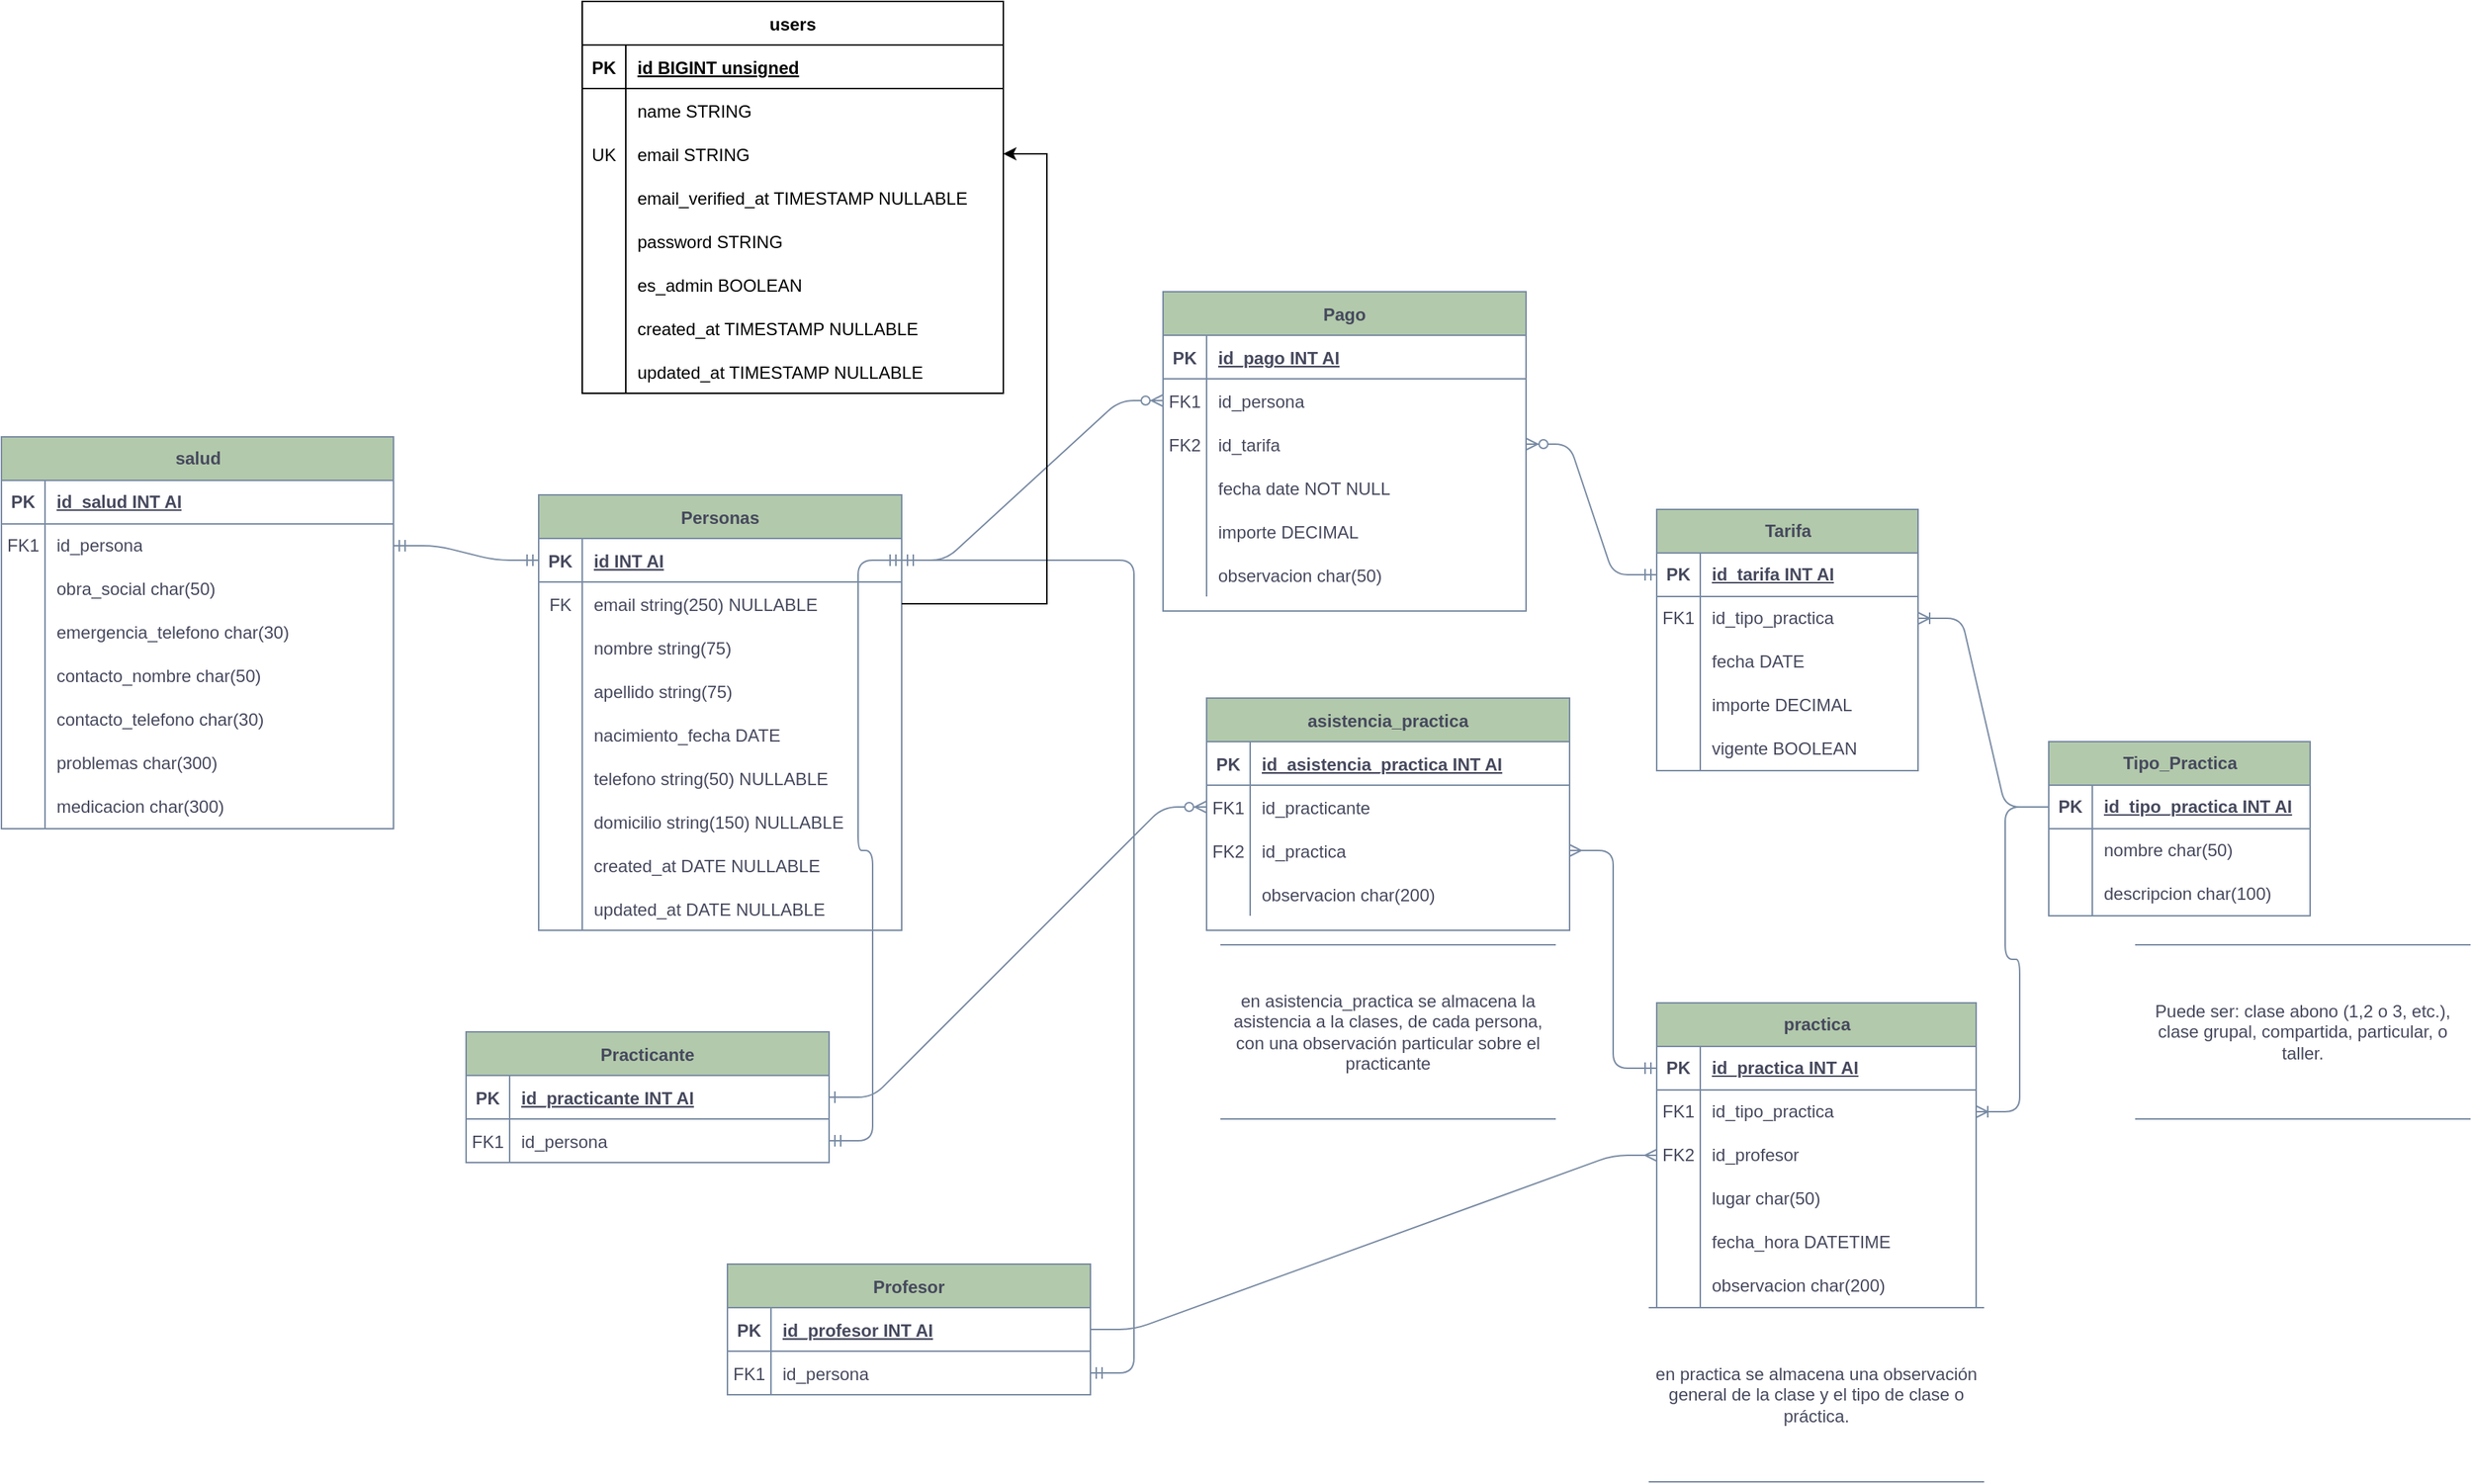 <mxfile version="24.7.4">
  <diagram name="Page-1" id="lLLKsgshNtCd9Sgo1Aam">
    <mxGraphModel dx="882" dy="1931" grid="1" gridSize="10" guides="1" tooltips="1" connect="1" arrows="1" fold="1" page="1" pageScale="1" pageWidth="827" pageHeight="1169" math="0" shadow="0">
      <root>
        <mxCell id="0" />
        <mxCell id="1" parent="0" />
        <mxCell id="zrgPgJ_Zq0FAFuLVfWA_-1" value="" style="edgeStyle=entityRelationEdgeStyle;endArrow=ERzeroToMany;startArrow=ERone;endFill=1;startFill=0;labelBackgroundColor=none;strokeColor=#788AA3;fontColor=default;" parent="1" source="zrgPgJ_Zq0FAFuLVfWA_-23" target="zrgPgJ_Zq0FAFuLVfWA_-7" edge="1">
          <mxGeometry width="100" height="100" relative="1" as="geometry">
            <mxPoint x="1040" y="730" as="sourcePoint" />
            <mxPoint x="1140" y="630" as="targetPoint" />
          </mxGeometry>
        </mxCell>
        <mxCell id="zrgPgJ_Zq0FAFuLVfWA_-2" value="" style="edgeStyle=entityRelationEdgeStyle;endArrow=ERzeroToMany;startArrow=ERone;endFill=1;startFill=0;exitX=1;exitY=0.5;exitDx=0;exitDy=0;entryX=0;entryY=0.5;entryDx=0;entryDy=0;labelBackgroundColor=none;strokeColor=#788AA3;fontColor=default;" parent="1" source="zrgPgJ_Zq0FAFuLVfWA_-136" target="zrgPgJ_Zq0FAFuLVfWA_-111" edge="1">
          <mxGeometry width="100" height="100" relative="1" as="geometry">
            <mxPoint x="1070" y="220" as="sourcePoint" />
            <mxPoint x="1160" y="215" as="targetPoint" />
          </mxGeometry>
        </mxCell>
        <mxCell id="zrgPgJ_Zq0FAFuLVfWA_-3" value="Pago" style="shape=table;startSize=30;container=1;collapsible=1;childLayout=tableLayout;fixedRows=1;rowLines=0;fontStyle=1;align=center;resizeLast=1;labelBackgroundColor=none;fillColor=#B2C9AB;strokeColor=#788AA3;fontColor=#46495D;" parent="1" vertex="1">
          <mxGeometry x="840" y="40" width="250" height="220" as="geometry" />
        </mxCell>
        <mxCell id="zrgPgJ_Zq0FAFuLVfWA_-4" value="" style="shape=partialRectangle;collapsible=0;dropTarget=0;pointerEvents=0;fillColor=none;points=[[0,0.5],[1,0.5]];portConstraint=eastwest;top=0;left=0;right=0;bottom=1;labelBackgroundColor=none;strokeColor=#788AA3;fontColor=#46495D;" parent="zrgPgJ_Zq0FAFuLVfWA_-3" vertex="1">
          <mxGeometry y="30" width="250" height="30" as="geometry" />
        </mxCell>
        <mxCell id="zrgPgJ_Zq0FAFuLVfWA_-5" value="PK" style="shape=partialRectangle;overflow=hidden;connectable=0;fillColor=none;top=0;left=0;bottom=0;right=0;fontStyle=1;labelBackgroundColor=none;strokeColor=#788AA3;fontColor=#46495D;" parent="zrgPgJ_Zq0FAFuLVfWA_-4" vertex="1">
          <mxGeometry width="30" height="30" as="geometry">
            <mxRectangle width="30" height="30" as="alternateBounds" />
          </mxGeometry>
        </mxCell>
        <mxCell id="zrgPgJ_Zq0FAFuLVfWA_-6" value="id_pago INT AI" style="shape=partialRectangle;overflow=hidden;connectable=0;fillColor=none;top=0;left=0;bottom=0;right=0;align=left;spacingLeft=6;fontStyle=5;labelBackgroundColor=none;strokeColor=#788AA3;fontColor=#46495D;" parent="zrgPgJ_Zq0FAFuLVfWA_-4" vertex="1">
          <mxGeometry x="30" width="220" height="30" as="geometry">
            <mxRectangle width="220" height="30" as="alternateBounds" />
          </mxGeometry>
        </mxCell>
        <mxCell id="zrgPgJ_Zq0FAFuLVfWA_-7" value="" style="shape=partialRectangle;collapsible=0;dropTarget=0;pointerEvents=0;fillColor=none;points=[[0,0.5],[1,0.5]];portConstraint=eastwest;top=0;left=0;right=0;bottom=0;labelBackgroundColor=none;strokeColor=#788AA3;fontColor=#46495D;" parent="zrgPgJ_Zq0FAFuLVfWA_-3" vertex="1">
          <mxGeometry y="60" width="250" height="30" as="geometry" />
        </mxCell>
        <mxCell id="zrgPgJ_Zq0FAFuLVfWA_-8" value="FK1" style="shape=partialRectangle;overflow=hidden;connectable=0;fillColor=none;top=0;left=0;bottom=0;right=0;labelBackgroundColor=none;strokeColor=#788AA3;fontColor=#46495D;" parent="zrgPgJ_Zq0FAFuLVfWA_-7" vertex="1">
          <mxGeometry width="30" height="30" as="geometry">
            <mxRectangle width="30" height="30" as="alternateBounds" />
          </mxGeometry>
        </mxCell>
        <mxCell id="zrgPgJ_Zq0FAFuLVfWA_-9" value="id_persona" style="shape=partialRectangle;overflow=hidden;connectable=0;fillColor=none;top=0;left=0;bottom=0;right=0;align=left;spacingLeft=6;labelBackgroundColor=none;strokeColor=#788AA3;fontColor=#46495D;" parent="zrgPgJ_Zq0FAFuLVfWA_-7" vertex="1">
          <mxGeometry x="30" width="220" height="30" as="geometry">
            <mxRectangle width="220" height="30" as="alternateBounds" />
          </mxGeometry>
        </mxCell>
        <mxCell id="zrgPgJ_Zq0FAFuLVfWA_-10" style="shape=partialRectangle;collapsible=0;dropTarget=0;pointerEvents=0;fillColor=none;points=[[0,0.5],[1,0.5]];portConstraint=eastwest;top=0;left=0;right=0;bottom=0;labelBackgroundColor=none;strokeColor=#788AA3;fontColor=#46495D;" parent="zrgPgJ_Zq0FAFuLVfWA_-3" vertex="1">
          <mxGeometry y="90" width="250" height="30" as="geometry" />
        </mxCell>
        <mxCell id="zrgPgJ_Zq0FAFuLVfWA_-11" value="FK2" style="shape=partialRectangle;overflow=hidden;connectable=0;fillColor=none;top=0;left=0;bottom=0;right=0;labelBackgroundColor=none;strokeColor=#788AA3;fontColor=#46495D;" parent="zrgPgJ_Zq0FAFuLVfWA_-10" vertex="1">
          <mxGeometry width="30" height="30" as="geometry">
            <mxRectangle width="30" height="30" as="alternateBounds" />
          </mxGeometry>
        </mxCell>
        <mxCell id="zrgPgJ_Zq0FAFuLVfWA_-12" value="id_tarifa" style="shape=partialRectangle;overflow=hidden;connectable=0;fillColor=none;top=0;left=0;bottom=0;right=0;align=left;spacingLeft=6;labelBackgroundColor=none;strokeColor=#788AA3;fontColor=#46495D;" parent="zrgPgJ_Zq0FAFuLVfWA_-10" vertex="1">
          <mxGeometry x="30" width="220" height="30" as="geometry">
            <mxRectangle width="220" height="30" as="alternateBounds" />
          </mxGeometry>
        </mxCell>
        <mxCell id="zrgPgJ_Zq0FAFuLVfWA_-13" value="" style="shape=partialRectangle;collapsible=0;dropTarget=0;pointerEvents=0;fillColor=none;points=[[0,0.5],[1,0.5]];portConstraint=eastwest;top=0;left=0;right=0;bottom=0;labelBackgroundColor=none;strokeColor=#788AA3;fontColor=#46495D;" parent="zrgPgJ_Zq0FAFuLVfWA_-3" vertex="1">
          <mxGeometry y="120" width="250" height="30" as="geometry" />
        </mxCell>
        <mxCell id="zrgPgJ_Zq0FAFuLVfWA_-14" value="" style="shape=partialRectangle;overflow=hidden;connectable=0;fillColor=none;top=0;left=0;bottom=0;right=0;labelBackgroundColor=none;strokeColor=#788AA3;fontColor=#46495D;" parent="zrgPgJ_Zq0FAFuLVfWA_-13" vertex="1">
          <mxGeometry width="30" height="30" as="geometry">
            <mxRectangle width="30" height="30" as="alternateBounds" />
          </mxGeometry>
        </mxCell>
        <mxCell id="zrgPgJ_Zq0FAFuLVfWA_-15" value="fecha date NOT NULL" style="shape=partialRectangle;overflow=hidden;connectable=0;fillColor=none;top=0;left=0;bottom=0;right=0;align=left;spacingLeft=6;labelBackgroundColor=none;strokeColor=#788AA3;fontColor=#46495D;" parent="zrgPgJ_Zq0FAFuLVfWA_-13" vertex="1">
          <mxGeometry x="30" width="220" height="30" as="geometry">
            <mxRectangle width="220" height="30" as="alternateBounds" />
          </mxGeometry>
        </mxCell>
        <mxCell id="zrgPgJ_Zq0FAFuLVfWA_-16" style="shape=partialRectangle;collapsible=0;dropTarget=0;pointerEvents=0;fillColor=none;points=[[0,0.5],[1,0.5]];portConstraint=eastwest;top=0;left=0;right=0;bottom=0;labelBackgroundColor=none;strokeColor=#788AA3;fontColor=#46495D;" parent="zrgPgJ_Zq0FAFuLVfWA_-3" vertex="1">
          <mxGeometry y="150" width="250" height="30" as="geometry" />
        </mxCell>
        <mxCell id="zrgPgJ_Zq0FAFuLVfWA_-17" style="shape=partialRectangle;overflow=hidden;connectable=0;fillColor=none;top=0;left=0;bottom=0;right=0;labelBackgroundColor=none;strokeColor=#788AA3;fontColor=#46495D;" parent="zrgPgJ_Zq0FAFuLVfWA_-16" vertex="1">
          <mxGeometry width="30" height="30" as="geometry">
            <mxRectangle width="30" height="30" as="alternateBounds" />
          </mxGeometry>
        </mxCell>
        <mxCell id="zrgPgJ_Zq0FAFuLVfWA_-18" value="importe DECIMAL" style="shape=partialRectangle;overflow=hidden;connectable=0;fillColor=none;top=0;left=0;bottom=0;right=0;align=left;spacingLeft=6;labelBackgroundColor=none;strokeColor=#788AA3;fontColor=#46495D;" parent="zrgPgJ_Zq0FAFuLVfWA_-16" vertex="1">
          <mxGeometry x="30" width="220" height="30" as="geometry">
            <mxRectangle width="220" height="30" as="alternateBounds" />
          </mxGeometry>
        </mxCell>
        <mxCell id="zrgPgJ_Zq0FAFuLVfWA_-19" style="shape=partialRectangle;collapsible=0;dropTarget=0;pointerEvents=0;fillColor=none;points=[[0,0.5],[1,0.5]];portConstraint=eastwest;top=0;left=0;right=0;bottom=0;labelBackgroundColor=none;strokeColor=#788AA3;fontColor=#46495D;" parent="zrgPgJ_Zq0FAFuLVfWA_-3" vertex="1">
          <mxGeometry y="180" width="250" height="30" as="geometry" />
        </mxCell>
        <mxCell id="zrgPgJ_Zq0FAFuLVfWA_-20" style="shape=partialRectangle;overflow=hidden;connectable=0;fillColor=none;top=0;left=0;bottom=0;right=0;labelBackgroundColor=none;strokeColor=#788AA3;fontColor=#46495D;" parent="zrgPgJ_Zq0FAFuLVfWA_-19" vertex="1">
          <mxGeometry width="30" height="30" as="geometry">
            <mxRectangle width="30" height="30" as="alternateBounds" />
          </mxGeometry>
        </mxCell>
        <mxCell id="zrgPgJ_Zq0FAFuLVfWA_-21" value="observacion char(50)" style="shape=partialRectangle;overflow=hidden;connectable=0;fillColor=none;top=0;left=0;bottom=0;right=0;align=left;spacingLeft=6;labelBackgroundColor=none;strokeColor=#788AA3;fontColor=#46495D;" parent="zrgPgJ_Zq0FAFuLVfWA_-19" vertex="1">
          <mxGeometry x="30" width="220" height="30" as="geometry">
            <mxRectangle width="220" height="30" as="alternateBounds" />
          </mxGeometry>
        </mxCell>
        <mxCell id="zrgPgJ_Zq0FAFuLVfWA_-22" value="Personas" style="shape=table;startSize=30;container=1;collapsible=1;childLayout=tableLayout;fixedRows=1;rowLines=0;fontStyle=1;align=center;resizeLast=1;labelBackgroundColor=none;fillColor=#B2C9AB;strokeColor=#788AA3;fontColor=#46495D;" parent="1" vertex="1">
          <mxGeometry x="410" y="180" width="250" height="300" as="geometry" />
        </mxCell>
        <mxCell id="zrgPgJ_Zq0FAFuLVfWA_-23" value="" style="shape=partialRectangle;collapsible=0;dropTarget=0;pointerEvents=0;fillColor=none;points=[[0,0.5],[1,0.5]];portConstraint=eastwest;top=0;left=0;right=0;bottom=1;labelBackgroundColor=none;strokeColor=#788AA3;fontColor=#46495D;" parent="zrgPgJ_Zq0FAFuLVfWA_-22" vertex="1">
          <mxGeometry y="30" width="250" height="30" as="geometry" />
        </mxCell>
        <mxCell id="zrgPgJ_Zq0FAFuLVfWA_-24" value="PK" style="shape=partialRectangle;overflow=hidden;connectable=0;fillColor=none;top=0;left=0;bottom=0;right=0;fontStyle=1;labelBackgroundColor=none;strokeColor=#788AA3;fontColor=#46495D;" parent="zrgPgJ_Zq0FAFuLVfWA_-23" vertex="1">
          <mxGeometry width="30" height="30" as="geometry">
            <mxRectangle width="30" height="30" as="alternateBounds" />
          </mxGeometry>
        </mxCell>
        <mxCell id="zrgPgJ_Zq0FAFuLVfWA_-25" value="id INT AI" style="shape=partialRectangle;overflow=hidden;connectable=0;fillColor=none;top=0;left=0;bottom=0;right=0;align=left;spacingLeft=6;fontStyle=5;labelBackgroundColor=none;strokeColor=#788AA3;fontColor=#46495D;" parent="zrgPgJ_Zq0FAFuLVfWA_-23" vertex="1">
          <mxGeometry x="30" width="220" height="30" as="geometry">
            <mxRectangle width="220" height="30" as="alternateBounds" />
          </mxGeometry>
        </mxCell>
        <mxCell id="zrgPgJ_Zq0FAFuLVfWA_-38" style="shape=partialRectangle;collapsible=0;dropTarget=0;pointerEvents=0;fillColor=none;points=[[0,0.5],[1,0.5]];portConstraint=eastwest;top=0;left=0;right=0;bottom=0;labelBackgroundColor=none;strokeColor=#788AA3;fontColor=#46495D;" parent="zrgPgJ_Zq0FAFuLVfWA_-22" vertex="1">
          <mxGeometry y="60" width="250" height="30" as="geometry" />
        </mxCell>
        <mxCell id="zrgPgJ_Zq0FAFuLVfWA_-39" value="FK" style="shape=partialRectangle;overflow=hidden;connectable=0;fillColor=none;top=0;left=0;bottom=0;right=0;labelBackgroundColor=none;strokeColor=#788AA3;fontColor=#46495D;" parent="zrgPgJ_Zq0FAFuLVfWA_-38" vertex="1">
          <mxGeometry width="30" height="30" as="geometry">
            <mxRectangle width="30" height="30" as="alternateBounds" />
          </mxGeometry>
        </mxCell>
        <mxCell id="zrgPgJ_Zq0FAFuLVfWA_-40" value="email string(250) NULLABLE" style="shape=partialRectangle;overflow=hidden;connectable=0;fillColor=none;top=0;left=0;bottom=0;right=0;align=left;spacingLeft=6;labelBackgroundColor=none;strokeColor=#788AA3;fontColor=#46495D;" parent="zrgPgJ_Zq0FAFuLVfWA_-38" vertex="1">
          <mxGeometry x="30" width="220" height="30" as="geometry">
            <mxRectangle width="220" height="30" as="alternateBounds" />
          </mxGeometry>
        </mxCell>
        <mxCell id="zrgPgJ_Zq0FAFuLVfWA_-26" value="" style="shape=partialRectangle;collapsible=0;dropTarget=0;pointerEvents=0;fillColor=none;points=[[0,0.5],[1,0.5]];portConstraint=eastwest;top=0;left=0;right=0;bottom=0;labelBackgroundColor=none;strokeColor=#788AA3;fontColor=#46495D;" parent="zrgPgJ_Zq0FAFuLVfWA_-22" vertex="1">
          <mxGeometry y="90" width="250" height="30" as="geometry" />
        </mxCell>
        <mxCell id="zrgPgJ_Zq0FAFuLVfWA_-27" value="" style="shape=partialRectangle;overflow=hidden;connectable=0;fillColor=none;top=0;left=0;bottom=0;right=0;labelBackgroundColor=none;strokeColor=#788AA3;fontColor=#46495D;" parent="zrgPgJ_Zq0FAFuLVfWA_-26" vertex="1">
          <mxGeometry width="30" height="30" as="geometry">
            <mxRectangle width="30" height="30" as="alternateBounds" />
          </mxGeometry>
        </mxCell>
        <mxCell id="zrgPgJ_Zq0FAFuLVfWA_-28" value="nombre string(75)" style="shape=partialRectangle;overflow=hidden;connectable=0;fillColor=none;top=0;left=0;bottom=0;right=0;align=left;spacingLeft=6;rowspan=1;labelBackgroundColor=none;strokeColor=#788AA3;fontColor=#46495D;" parent="zrgPgJ_Zq0FAFuLVfWA_-26" vertex="1">
          <mxGeometry x="30" width="220" height="30" as="geometry">
            <mxRectangle width="220" height="30" as="alternateBounds" />
          </mxGeometry>
        </mxCell>
        <mxCell id="zrgPgJ_Zq0FAFuLVfWA_-29" style="shape=partialRectangle;collapsible=0;dropTarget=0;pointerEvents=0;fillColor=none;points=[[0,0.5],[1,0.5]];portConstraint=eastwest;top=0;left=0;right=0;bottom=0;labelBackgroundColor=none;strokeColor=#788AA3;fontColor=#46495D;" parent="zrgPgJ_Zq0FAFuLVfWA_-22" vertex="1">
          <mxGeometry y="120" width="250" height="30" as="geometry" />
        </mxCell>
        <mxCell id="zrgPgJ_Zq0FAFuLVfWA_-30" style="shape=partialRectangle;overflow=hidden;connectable=0;fillColor=none;top=0;left=0;bottom=0;right=0;labelBackgroundColor=none;strokeColor=#788AA3;fontColor=#46495D;" parent="zrgPgJ_Zq0FAFuLVfWA_-29" vertex="1">
          <mxGeometry width="30" height="30" as="geometry">
            <mxRectangle width="30" height="30" as="alternateBounds" />
          </mxGeometry>
        </mxCell>
        <mxCell id="zrgPgJ_Zq0FAFuLVfWA_-31" value="apellido string(75)" style="shape=partialRectangle;overflow=hidden;connectable=0;fillColor=none;top=0;left=0;bottom=0;right=0;align=left;spacingLeft=6;labelBackgroundColor=none;strokeColor=#788AA3;fontColor=#46495D;" parent="zrgPgJ_Zq0FAFuLVfWA_-29" vertex="1">
          <mxGeometry x="30" width="220" height="30" as="geometry">
            <mxRectangle width="220" height="30" as="alternateBounds" />
          </mxGeometry>
        </mxCell>
        <mxCell id="zrgPgJ_Zq0FAFuLVfWA_-32" style="shape=partialRectangle;collapsible=0;dropTarget=0;pointerEvents=0;fillColor=none;points=[[0,0.5],[1,0.5]];portConstraint=eastwest;top=0;left=0;right=0;bottom=0;labelBackgroundColor=none;strokeColor=#788AA3;fontColor=#46495D;" parent="zrgPgJ_Zq0FAFuLVfWA_-22" vertex="1">
          <mxGeometry y="150" width="250" height="30" as="geometry" />
        </mxCell>
        <mxCell id="zrgPgJ_Zq0FAFuLVfWA_-33" style="shape=partialRectangle;overflow=hidden;connectable=0;fillColor=none;top=0;left=0;bottom=0;right=0;labelBackgroundColor=none;strokeColor=#788AA3;fontColor=#46495D;" parent="zrgPgJ_Zq0FAFuLVfWA_-32" vertex="1">
          <mxGeometry width="30" height="30" as="geometry">
            <mxRectangle width="30" height="30" as="alternateBounds" />
          </mxGeometry>
        </mxCell>
        <mxCell id="zrgPgJ_Zq0FAFuLVfWA_-34" value="nacimiento_fecha DATE" style="shape=partialRectangle;overflow=hidden;connectable=0;fillColor=none;top=0;left=0;bottom=0;right=0;align=left;spacingLeft=6;labelBackgroundColor=none;strokeColor=#788AA3;fontColor=#46495D;" parent="zrgPgJ_Zq0FAFuLVfWA_-32" vertex="1">
          <mxGeometry x="30" width="220" height="30" as="geometry">
            <mxRectangle width="220" height="30" as="alternateBounds" />
          </mxGeometry>
        </mxCell>
        <mxCell id="zrgPgJ_Zq0FAFuLVfWA_-35" style="shape=partialRectangle;collapsible=0;dropTarget=0;pointerEvents=0;fillColor=none;points=[[0,0.5],[1,0.5]];portConstraint=eastwest;top=0;left=0;right=0;bottom=0;labelBackgroundColor=none;strokeColor=#788AA3;fontColor=#46495D;" parent="zrgPgJ_Zq0FAFuLVfWA_-22" vertex="1">
          <mxGeometry y="180" width="250" height="30" as="geometry" />
        </mxCell>
        <mxCell id="zrgPgJ_Zq0FAFuLVfWA_-36" style="shape=partialRectangle;overflow=hidden;connectable=0;fillColor=none;top=0;left=0;bottom=0;right=0;labelBackgroundColor=none;strokeColor=#788AA3;fontColor=#46495D;" parent="zrgPgJ_Zq0FAFuLVfWA_-35" vertex="1">
          <mxGeometry width="30" height="30" as="geometry">
            <mxRectangle width="30" height="30" as="alternateBounds" />
          </mxGeometry>
        </mxCell>
        <mxCell id="zrgPgJ_Zq0FAFuLVfWA_-37" value="telefono string(50) NULLABLE" style="shape=partialRectangle;overflow=hidden;connectable=0;fillColor=none;top=0;left=0;bottom=0;right=0;align=left;spacingLeft=6;labelBackgroundColor=none;strokeColor=#788AA3;fontColor=#46495D;" parent="zrgPgJ_Zq0FAFuLVfWA_-35" vertex="1">
          <mxGeometry x="30" width="220" height="30" as="geometry">
            <mxRectangle width="220" height="30" as="alternateBounds" />
          </mxGeometry>
        </mxCell>
        <mxCell id="zrgPgJ_Zq0FAFuLVfWA_-41" style="shape=partialRectangle;collapsible=0;dropTarget=0;pointerEvents=0;fillColor=none;points=[[0,0.5],[1,0.5]];portConstraint=eastwest;top=0;left=0;right=0;bottom=0;labelBackgroundColor=none;strokeColor=#788AA3;fontColor=#46495D;" parent="zrgPgJ_Zq0FAFuLVfWA_-22" vertex="1">
          <mxGeometry y="210" width="250" height="30" as="geometry" />
        </mxCell>
        <mxCell id="zrgPgJ_Zq0FAFuLVfWA_-42" style="shape=partialRectangle;overflow=hidden;connectable=0;fillColor=none;top=0;left=0;bottom=0;right=0;labelBackgroundColor=none;strokeColor=#788AA3;fontColor=#46495D;" parent="zrgPgJ_Zq0FAFuLVfWA_-41" vertex="1">
          <mxGeometry width="30" height="30" as="geometry">
            <mxRectangle width="30" height="30" as="alternateBounds" />
          </mxGeometry>
        </mxCell>
        <mxCell id="zrgPgJ_Zq0FAFuLVfWA_-43" value="domicilio string(150) NULLABLE" style="shape=partialRectangle;overflow=hidden;connectable=0;fillColor=none;top=0;left=0;bottom=0;right=0;align=left;spacingLeft=6;labelBackgroundColor=none;strokeColor=#788AA3;fontColor=#46495D;" parent="zrgPgJ_Zq0FAFuLVfWA_-41" vertex="1">
          <mxGeometry x="30" width="220" height="30" as="geometry">
            <mxRectangle width="220" height="30" as="alternateBounds" />
          </mxGeometry>
        </mxCell>
        <mxCell id="tRfT7Lp1npiJCWnX5Zi6-1" style="shape=partialRectangle;collapsible=0;dropTarget=0;pointerEvents=0;fillColor=none;points=[[0,0.5],[1,0.5]];portConstraint=eastwest;top=0;left=0;right=0;bottom=0;labelBackgroundColor=none;strokeColor=#788AA3;fontColor=#46495D;" vertex="1" parent="zrgPgJ_Zq0FAFuLVfWA_-22">
          <mxGeometry y="240" width="250" height="30" as="geometry" />
        </mxCell>
        <mxCell id="tRfT7Lp1npiJCWnX5Zi6-2" style="shape=partialRectangle;overflow=hidden;connectable=0;fillColor=none;top=0;left=0;bottom=0;right=0;labelBackgroundColor=none;strokeColor=#788AA3;fontColor=#46495D;" vertex="1" parent="tRfT7Lp1npiJCWnX5Zi6-1">
          <mxGeometry width="30" height="30" as="geometry">
            <mxRectangle width="30" height="30" as="alternateBounds" />
          </mxGeometry>
        </mxCell>
        <mxCell id="tRfT7Lp1npiJCWnX5Zi6-3" value="created_at DATE NULLABLE" style="shape=partialRectangle;overflow=hidden;connectable=0;fillColor=none;top=0;left=0;bottom=0;right=0;align=left;spacingLeft=6;labelBackgroundColor=none;strokeColor=#788AA3;fontColor=#46495D;" vertex="1" parent="tRfT7Lp1npiJCWnX5Zi6-1">
          <mxGeometry x="30" width="220" height="30" as="geometry">
            <mxRectangle width="220" height="30" as="alternateBounds" />
          </mxGeometry>
        </mxCell>
        <mxCell id="tRfT7Lp1npiJCWnX5Zi6-4" style="shape=partialRectangle;collapsible=0;dropTarget=0;pointerEvents=0;fillColor=none;points=[[0,0.5],[1,0.5]];portConstraint=eastwest;top=0;left=0;right=0;bottom=0;labelBackgroundColor=none;strokeColor=#788AA3;fontColor=#46495D;" vertex="1" parent="zrgPgJ_Zq0FAFuLVfWA_-22">
          <mxGeometry y="270" width="250" height="30" as="geometry" />
        </mxCell>
        <mxCell id="tRfT7Lp1npiJCWnX5Zi6-5" style="shape=partialRectangle;overflow=hidden;connectable=0;fillColor=none;top=0;left=0;bottom=0;right=0;labelBackgroundColor=none;strokeColor=#788AA3;fontColor=#46495D;" vertex="1" parent="tRfT7Lp1npiJCWnX5Zi6-4">
          <mxGeometry width="30" height="30" as="geometry">
            <mxRectangle width="30" height="30" as="alternateBounds" />
          </mxGeometry>
        </mxCell>
        <mxCell id="tRfT7Lp1npiJCWnX5Zi6-6" value="updated_at DATE NULLABLE" style="shape=partialRectangle;overflow=hidden;connectable=0;fillColor=none;top=0;left=0;bottom=0;right=0;align=left;spacingLeft=6;labelBackgroundColor=none;strokeColor=#788AA3;fontColor=#46495D;" vertex="1" parent="tRfT7Lp1npiJCWnX5Zi6-4">
          <mxGeometry x="30" width="220" height="30" as="geometry">
            <mxRectangle width="220" height="30" as="alternateBounds" />
          </mxGeometry>
        </mxCell>
        <mxCell id="zrgPgJ_Zq0FAFuLVfWA_-44" value="Tarifa" style="shape=table;startSize=30;container=1;collapsible=1;childLayout=tableLayout;fixedRows=1;rowLines=0;fontStyle=1;align=center;resizeLast=1;html=1;labelBackgroundColor=none;fillColor=#B2C9AB;strokeColor=#788AA3;fontColor=#46495D;" parent="1" vertex="1">
          <mxGeometry x="1180" y="190" width="180" height="180" as="geometry" />
        </mxCell>
        <mxCell id="zrgPgJ_Zq0FAFuLVfWA_-45" value="" style="shape=tableRow;horizontal=0;startSize=0;swimlaneHead=0;swimlaneBody=0;fillColor=none;collapsible=0;dropTarget=0;points=[[0,0.5],[1,0.5]];portConstraint=eastwest;top=0;left=0;right=0;bottom=1;labelBackgroundColor=none;strokeColor=#788AA3;fontColor=#46495D;" parent="zrgPgJ_Zq0FAFuLVfWA_-44" vertex="1">
          <mxGeometry y="30" width="180" height="30" as="geometry" />
        </mxCell>
        <mxCell id="zrgPgJ_Zq0FAFuLVfWA_-46" value="PK" style="shape=partialRectangle;connectable=0;fillColor=none;top=0;left=0;bottom=0;right=0;fontStyle=1;overflow=hidden;whiteSpace=wrap;html=1;labelBackgroundColor=none;strokeColor=#788AA3;fontColor=#46495D;" parent="zrgPgJ_Zq0FAFuLVfWA_-45" vertex="1">
          <mxGeometry width="30" height="30" as="geometry">
            <mxRectangle width="30" height="30" as="alternateBounds" />
          </mxGeometry>
        </mxCell>
        <mxCell id="zrgPgJ_Zq0FAFuLVfWA_-47" value="id_tarifa INT AI" style="shape=partialRectangle;connectable=0;fillColor=none;top=0;left=0;bottom=0;right=0;align=left;spacingLeft=6;fontStyle=5;overflow=hidden;whiteSpace=wrap;html=1;labelBackgroundColor=none;strokeColor=#788AA3;fontColor=#46495D;" parent="zrgPgJ_Zq0FAFuLVfWA_-45" vertex="1">
          <mxGeometry x="30" width="150" height="30" as="geometry">
            <mxRectangle width="150" height="30" as="alternateBounds" />
          </mxGeometry>
        </mxCell>
        <mxCell id="zrgPgJ_Zq0FAFuLVfWA_-48" style="shape=tableRow;horizontal=0;startSize=0;swimlaneHead=0;swimlaneBody=0;fillColor=none;collapsible=0;dropTarget=0;points=[[0,0.5],[1,0.5]];portConstraint=eastwest;top=0;left=0;right=0;bottom=0;labelBackgroundColor=none;strokeColor=#788AA3;fontColor=#46495D;" parent="zrgPgJ_Zq0FAFuLVfWA_-44" vertex="1">
          <mxGeometry y="60" width="180" height="30" as="geometry" />
        </mxCell>
        <mxCell id="zrgPgJ_Zq0FAFuLVfWA_-49" value="FK1" style="shape=partialRectangle;connectable=0;fillColor=none;top=0;left=0;bottom=0;right=0;editable=1;overflow=hidden;whiteSpace=wrap;html=1;labelBackgroundColor=none;strokeColor=#788AA3;fontColor=#46495D;" parent="zrgPgJ_Zq0FAFuLVfWA_-48" vertex="1">
          <mxGeometry width="30" height="30" as="geometry">
            <mxRectangle width="30" height="30" as="alternateBounds" />
          </mxGeometry>
        </mxCell>
        <mxCell id="zrgPgJ_Zq0FAFuLVfWA_-50" value="id_tipo_practica" style="shape=partialRectangle;connectable=0;fillColor=none;top=0;left=0;bottom=0;right=0;align=left;spacingLeft=6;overflow=hidden;whiteSpace=wrap;html=1;labelBackgroundColor=none;strokeColor=#788AA3;fontColor=#46495D;" parent="zrgPgJ_Zq0FAFuLVfWA_-48" vertex="1">
          <mxGeometry x="30" width="150" height="30" as="geometry">
            <mxRectangle width="150" height="30" as="alternateBounds" />
          </mxGeometry>
        </mxCell>
        <mxCell id="zrgPgJ_Zq0FAFuLVfWA_-51" value="" style="shape=tableRow;horizontal=0;startSize=0;swimlaneHead=0;swimlaneBody=0;fillColor=none;collapsible=0;dropTarget=0;points=[[0,0.5],[1,0.5]];portConstraint=eastwest;top=0;left=0;right=0;bottom=0;labelBackgroundColor=none;strokeColor=#788AA3;fontColor=#46495D;" parent="zrgPgJ_Zq0FAFuLVfWA_-44" vertex="1">
          <mxGeometry y="90" width="180" height="30" as="geometry" />
        </mxCell>
        <mxCell id="zrgPgJ_Zq0FAFuLVfWA_-52" value="" style="shape=partialRectangle;connectable=0;fillColor=none;top=0;left=0;bottom=0;right=0;editable=1;overflow=hidden;whiteSpace=wrap;html=1;labelBackgroundColor=none;strokeColor=#788AA3;fontColor=#46495D;" parent="zrgPgJ_Zq0FAFuLVfWA_-51" vertex="1">
          <mxGeometry width="30" height="30" as="geometry">
            <mxRectangle width="30" height="30" as="alternateBounds" />
          </mxGeometry>
        </mxCell>
        <mxCell id="zrgPgJ_Zq0FAFuLVfWA_-53" value="fecha DATE" style="shape=partialRectangle;connectable=0;fillColor=none;top=0;left=0;bottom=0;right=0;align=left;spacingLeft=6;overflow=hidden;whiteSpace=wrap;html=1;labelBackgroundColor=none;strokeColor=#788AA3;fontColor=#46495D;" parent="zrgPgJ_Zq0FAFuLVfWA_-51" vertex="1">
          <mxGeometry x="30" width="150" height="30" as="geometry">
            <mxRectangle width="150" height="30" as="alternateBounds" />
          </mxGeometry>
        </mxCell>
        <mxCell id="zrgPgJ_Zq0FAFuLVfWA_-54" value="" style="shape=tableRow;horizontal=0;startSize=0;swimlaneHead=0;swimlaneBody=0;fillColor=none;collapsible=0;dropTarget=0;points=[[0,0.5],[1,0.5]];portConstraint=eastwest;top=0;left=0;right=0;bottom=0;labelBackgroundColor=none;strokeColor=#788AA3;fontColor=#46495D;" parent="zrgPgJ_Zq0FAFuLVfWA_-44" vertex="1">
          <mxGeometry y="120" width="180" height="30" as="geometry" />
        </mxCell>
        <mxCell id="zrgPgJ_Zq0FAFuLVfWA_-55" value="" style="shape=partialRectangle;connectable=0;fillColor=none;top=0;left=0;bottom=0;right=0;editable=1;overflow=hidden;whiteSpace=wrap;html=1;labelBackgroundColor=none;strokeColor=#788AA3;fontColor=#46495D;" parent="zrgPgJ_Zq0FAFuLVfWA_-54" vertex="1">
          <mxGeometry width="30" height="30" as="geometry">
            <mxRectangle width="30" height="30" as="alternateBounds" />
          </mxGeometry>
        </mxCell>
        <mxCell id="zrgPgJ_Zq0FAFuLVfWA_-56" value="importe DECIMAL" style="shape=partialRectangle;connectable=0;fillColor=none;top=0;left=0;bottom=0;right=0;align=left;spacingLeft=6;overflow=hidden;whiteSpace=wrap;html=1;labelBackgroundColor=none;strokeColor=#788AA3;fontColor=#46495D;" parent="zrgPgJ_Zq0FAFuLVfWA_-54" vertex="1">
          <mxGeometry x="30" width="150" height="30" as="geometry">
            <mxRectangle width="150" height="30" as="alternateBounds" />
          </mxGeometry>
        </mxCell>
        <mxCell id="zrgPgJ_Zq0FAFuLVfWA_-57" style="shape=tableRow;horizontal=0;startSize=0;swimlaneHead=0;swimlaneBody=0;fillColor=none;collapsible=0;dropTarget=0;points=[[0,0.5],[1,0.5]];portConstraint=eastwest;top=0;left=0;right=0;bottom=0;labelBackgroundColor=none;strokeColor=#788AA3;fontColor=#46495D;" parent="zrgPgJ_Zq0FAFuLVfWA_-44" vertex="1">
          <mxGeometry y="150" width="180" height="30" as="geometry" />
        </mxCell>
        <mxCell id="zrgPgJ_Zq0FAFuLVfWA_-58" style="shape=partialRectangle;connectable=0;fillColor=none;top=0;left=0;bottom=0;right=0;editable=1;overflow=hidden;whiteSpace=wrap;html=1;labelBackgroundColor=none;strokeColor=#788AA3;fontColor=#46495D;" parent="zrgPgJ_Zq0FAFuLVfWA_-57" vertex="1">
          <mxGeometry width="30" height="30" as="geometry">
            <mxRectangle width="30" height="30" as="alternateBounds" />
          </mxGeometry>
        </mxCell>
        <mxCell id="zrgPgJ_Zq0FAFuLVfWA_-59" value="vigente BOOLEAN" style="shape=partialRectangle;connectable=0;fillColor=none;top=0;left=0;bottom=0;right=0;align=left;spacingLeft=6;overflow=hidden;whiteSpace=wrap;html=1;labelBackgroundColor=none;strokeColor=#788AA3;fontColor=#46495D;" parent="zrgPgJ_Zq0FAFuLVfWA_-57" vertex="1">
          <mxGeometry x="30" width="150" height="30" as="geometry">
            <mxRectangle width="150" height="30" as="alternateBounds" />
          </mxGeometry>
        </mxCell>
        <mxCell id="zrgPgJ_Zq0FAFuLVfWA_-60" value="salud" style="shape=table;startSize=30;container=1;collapsible=1;childLayout=tableLayout;fixedRows=1;rowLines=0;fontStyle=1;align=center;resizeLast=1;html=1;labelBackgroundColor=none;fillColor=#B2C9AB;strokeColor=#788AA3;fontColor=#46495D;" parent="1" vertex="1">
          <mxGeometry x="40" y="140" width="270" height="270" as="geometry" />
        </mxCell>
        <mxCell id="zrgPgJ_Zq0FAFuLVfWA_-61" value="" style="shape=tableRow;horizontal=0;startSize=0;swimlaneHead=0;swimlaneBody=0;fillColor=none;collapsible=0;dropTarget=0;points=[[0,0.5],[1,0.5]];portConstraint=eastwest;top=0;left=0;right=0;bottom=1;labelBackgroundColor=none;strokeColor=#788AA3;fontColor=#46495D;" parent="zrgPgJ_Zq0FAFuLVfWA_-60" vertex="1">
          <mxGeometry y="30" width="270" height="30" as="geometry" />
        </mxCell>
        <mxCell id="zrgPgJ_Zq0FAFuLVfWA_-62" value="PK" style="shape=partialRectangle;connectable=0;fillColor=none;top=0;left=0;bottom=0;right=0;fontStyle=1;overflow=hidden;whiteSpace=wrap;html=1;labelBackgroundColor=none;strokeColor=#788AA3;fontColor=#46495D;" parent="zrgPgJ_Zq0FAFuLVfWA_-61" vertex="1">
          <mxGeometry width="30" height="30" as="geometry">
            <mxRectangle width="30" height="30" as="alternateBounds" />
          </mxGeometry>
        </mxCell>
        <mxCell id="zrgPgJ_Zq0FAFuLVfWA_-63" value="id_salud INT AI" style="shape=partialRectangle;connectable=0;fillColor=none;top=0;left=0;bottom=0;right=0;align=left;spacingLeft=6;fontStyle=5;overflow=hidden;whiteSpace=wrap;html=1;labelBackgroundColor=none;strokeColor=#788AA3;fontColor=#46495D;" parent="zrgPgJ_Zq0FAFuLVfWA_-61" vertex="1">
          <mxGeometry x="30" width="240" height="30" as="geometry">
            <mxRectangle width="240" height="30" as="alternateBounds" />
          </mxGeometry>
        </mxCell>
        <mxCell id="zrgPgJ_Zq0FAFuLVfWA_-64" value="" style="shape=tableRow;horizontal=0;startSize=0;swimlaneHead=0;swimlaneBody=0;fillColor=none;collapsible=0;dropTarget=0;points=[[0,0.5],[1,0.5]];portConstraint=eastwest;top=0;left=0;right=0;bottom=0;labelBackgroundColor=none;strokeColor=#788AA3;fontColor=#46495D;" parent="zrgPgJ_Zq0FAFuLVfWA_-60" vertex="1">
          <mxGeometry y="60" width="270" height="30" as="geometry" />
        </mxCell>
        <mxCell id="zrgPgJ_Zq0FAFuLVfWA_-65" value="FK1" style="shape=partialRectangle;connectable=0;fillColor=none;top=0;left=0;bottom=0;right=0;editable=1;overflow=hidden;whiteSpace=wrap;html=1;labelBackgroundColor=none;strokeColor=#788AA3;fontColor=#46495D;" parent="zrgPgJ_Zq0FAFuLVfWA_-64" vertex="1">
          <mxGeometry width="30" height="30" as="geometry">
            <mxRectangle width="30" height="30" as="alternateBounds" />
          </mxGeometry>
        </mxCell>
        <mxCell id="zrgPgJ_Zq0FAFuLVfWA_-66" value="id_persona" style="shape=partialRectangle;connectable=0;fillColor=none;top=0;left=0;bottom=0;right=0;align=left;spacingLeft=6;overflow=hidden;whiteSpace=wrap;html=1;labelBackgroundColor=none;strokeColor=#788AA3;fontColor=#46495D;" parent="zrgPgJ_Zq0FAFuLVfWA_-64" vertex="1">
          <mxGeometry x="30" width="240" height="30" as="geometry">
            <mxRectangle width="240" height="30" as="alternateBounds" />
          </mxGeometry>
        </mxCell>
        <mxCell id="zrgPgJ_Zq0FAFuLVfWA_-67" value="" style="shape=tableRow;horizontal=0;startSize=0;swimlaneHead=0;swimlaneBody=0;fillColor=none;collapsible=0;dropTarget=0;points=[[0,0.5],[1,0.5]];portConstraint=eastwest;top=0;left=0;right=0;bottom=0;labelBackgroundColor=none;strokeColor=#788AA3;fontColor=#46495D;" parent="zrgPgJ_Zq0FAFuLVfWA_-60" vertex="1">
          <mxGeometry y="90" width="270" height="30" as="geometry" />
        </mxCell>
        <mxCell id="zrgPgJ_Zq0FAFuLVfWA_-68" value="" style="shape=partialRectangle;connectable=0;fillColor=none;top=0;left=0;bottom=0;right=0;editable=1;overflow=hidden;whiteSpace=wrap;html=1;labelBackgroundColor=none;strokeColor=#788AA3;fontColor=#46495D;" parent="zrgPgJ_Zq0FAFuLVfWA_-67" vertex="1">
          <mxGeometry width="30" height="30" as="geometry">
            <mxRectangle width="30" height="30" as="alternateBounds" />
          </mxGeometry>
        </mxCell>
        <mxCell id="zrgPgJ_Zq0FAFuLVfWA_-69" value="obra_social char(50)" style="shape=partialRectangle;connectable=0;fillColor=none;top=0;left=0;bottom=0;right=0;align=left;spacingLeft=6;overflow=hidden;whiteSpace=wrap;html=1;labelBackgroundColor=none;strokeColor=#788AA3;fontColor=#46495D;" parent="zrgPgJ_Zq0FAFuLVfWA_-67" vertex="1">
          <mxGeometry x="30" width="240" height="30" as="geometry">
            <mxRectangle width="240" height="30" as="alternateBounds" />
          </mxGeometry>
        </mxCell>
        <mxCell id="zrgPgJ_Zq0FAFuLVfWA_-70" style="shape=tableRow;horizontal=0;startSize=0;swimlaneHead=0;swimlaneBody=0;fillColor=none;collapsible=0;dropTarget=0;points=[[0,0.5],[1,0.5]];portConstraint=eastwest;top=0;left=0;right=0;bottom=0;labelBackgroundColor=none;strokeColor=#788AA3;fontColor=#46495D;" parent="zrgPgJ_Zq0FAFuLVfWA_-60" vertex="1">
          <mxGeometry y="120" width="270" height="30" as="geometry" />
        </mxCell>
        <mxCell id="zrgPgJ_Zq0FAFuLVfWA_-71" style="shape=partialRectangle;connectable=0;fillColor=none;top=0;left=0;bottom=0;right=0;editable=1;overflow=hidden;whiteSpace=wrap;html=1;labelBackgroundColor=none;strokeColor=#788AA3;fontColor=#46495D;" parent="zrgPgJ_Zq0FAFuLVfWA_-70" vertex="1">
          <mxGeometry width="30" height="30" as="geometry">
            <mxRectangle width="30" height="30" as="alternateBounds" />
          </mxGeometry>
        </mxCell>
        <mxCell id="zrgPgJ_Zq0FAFuLVfWA_-72" value="emergencia_telefono char(30)" style="shape=partialRectangle;connectable=0;fillColor=none;top=0;left=0;bottom=0;right=0;align=left;spacingLeft=6;overflow=hidden;whiteSpace=wrap;html=1;labelBackgroundColor=none;strokeColor=#788AA3;fontColor=#46495D;" parent="zrgPgJ_Zq0FAFuLVfWA_-70" vertex="1">
          <mxGeometry x="30" width="240" height="30" as="geometry">
            <mxRectangle width="240" height="30" as="alternateBounds" />
          </mxGeometry>
        </mxCell>
        <mxCell id="zrgPgJ_Zq0FAFuLVfWA_-73" value="" style="shape=tableRow;horizontal=0;startSize=0;swimlaneHead=0;swimlaneBody=0;fillColor=none;collapsible=0;dropTarget=0;points=[[0,0.5],[1,0.5]];portConstraint=eastwest;top=0;left=0;right=0;bottom=0;labelBackgroundColor=none;strokeColor=#788AA3;fontColor=#46495D;" parent="zrgPgJ_Zq0FAFuLVfWA_-60" vertex="1">
          <mxGeometry y="150" width="270" height="30" as="geometry" />
        </mxCell>
        <mxCell id="zrgPgJ_Zq0FAFuLVfWA_-74" value="" style="shape=partialRectangle;connectable=0;fillColor=none;top=0;left=0;bottom=0;right=0;editable=1;overflow=hidden;whiteSpace=wrap;html=1;labelBackgroundColor=none;strokeColor=#788AA3;fontColor=#46495D;" parent="zrgPgJ_Zq0FAFuLVfWA_-73" vertex="1">
          <mxGeometry width="30" height="30" as="geometry">
            <mxRectangle width="30" height="30" as="alternateBounds" />
          </mxGeometry>
        </mxCell>
        <mxCell id="zrgPgJ_Zq0FAFuLVfWA_-75" value="contacto_nombre char(50)" style="shape=partialRectangle;connectable=0;fillColor=none;top=0;left=0;bottom=0;right=0;align=left;spacingLeft=6;overflow=hidden;whiteSpace=wrap;html=1;labelBackgroundColor=none;strokeColor=#788AA3;fontColor=#46495D;" parent="zrgPgJ_Zq0FAFuLVfWA_-73" vertex="1">
          <mxGeometry x="30" width="240" height="30" as="geometry">
            <mxRectangle width="240" height="30" as="alternateBounds" />
          </mxGeometry>
        </mxCell>
        <mxCell id="zrgPgJ_Zq0FAFuLVfWA_-76" style="shape=tableRow;horizontal=0;startSize=0;swimlaneHead=0;swimlaneBody=0;fillColor=none;collapsible=0;dropTarget=0;points=[[0,0.5],[1,0.5]];portConstraint=eastwest;top=0;left=0;right=0;bottom=0;labelBackgroundColor=none;strokeColor=#788AA3;fontColor=#46495D;" parent="zrgPgJ_Zq0FAFuLVfWA_-60" vertex="1">
          <mxGeometry y="180" width="270" height="30" as="geometry" />
        </mxCell>
        <mxCell id="zrgPgJ_Zq0FAFuLVfWA_-77" style="shape=partialRectangle;connectable=0;fillColor=none;top=0;left=0;bottom=0;right=0;editable=1;overflow=hidden;whiteSpace=wrap;html=1;labelBackgroundColor=none;strokeColor=#788AA3;fontColor=#46495D;" parent="zrgPgJ_Zq0FAFuLVfWA_-76" vertex="1">
          <mxGeometry width="30" height="30" as="geometry">
            <mxRectangle width="30" height="30" as="alternateBounds" />
          </mxGeometry>
        </mxCell>
        <mxCell id="zrgPgJ_Zq0FAFuLVfWA_-78" value="contacto_telefono char(30)" style="shape=partialRectangle;connectable=0;fillColor=none;top=0;left=0;bottom=0;right=0;align=left;spacingLeft=6;overflow=hidden;whiteSpace=wrap;html=1;labelBackgroundColor=none;strokeColor=#788AA3;fontColor=#46495D;" parent="zrgPgJ_Zq0FAFuLVfWA_-76" vertex="1">
          <mxGeometry x="30" width="240" height="30" as="geometry">
            <mxRectangle width="240" height="30" as="alternateBounds" />
          </mxGeometry>
        </mxCell>
        <mxCell id="zrgPgJ_Zq0FAFuLVfWA_-79" style="shape=tableRow;horizontal=0;startSize=0;swimlaneHead=0;swimlaneBody=0;fillColor=none;collapsible=0;dropTarget=0;points=[[0,0.5],[1,0.5]];portConstraint=eastwest;top=0;left=0;right=0;bottom=0;labelBackgroundColor=none;strokeColor=#788AA3;fontColor=#46495D;" parent="zrgPgJ_Zq0FAFuLVfWA_-60" vertex="1">
          <mxGeometry y="210" width="270" height="30" as="geometry" />
        </mxCell>
        <mxCell id="zrgPgJ_Zq0FAFuLVfWA_-80" style="shape=partialRectangle;connectable=0;fillColor=none;top=0;left=0;bottom=0;right=0;editable=1;overflow=hidden;whiteSpace=wrap;html=1;labelBackgroundColor=none;strokeColor=#788AA3;fontColor=#46495D;" parent="zrgPgJ_Zq0FAFuLVfWA_-79" vertex="1">
          <mxGeometry width="30" height="30" as="geometry">
            <mxRectangle width="30" height="30" as="alternateBounds" />
          </mxGeometry>
        </mxCell>
        <mxCell id="zrgPgJ_Zq0FAFuLVfWA_-81" value="problemas char(300)" style="shape=partialRectangle;connectable=0;fillColor=none;top=0;left=0;bottom=0;right=0;align=left;spacingLeft=6;overflow=hidden;whiteSpace=wrap;html=1;labelBackgroundColor=none;strokeColor=#788AA3;fontColor=#46495D;" parent="zrgPgJ_Zq0FAFuLVfWA_-79" vertex="1">
          <mxGeometry x="30" width="240" height="30" as="geometry">
            <mxRectangle width="240" height="30" as="alternateBounds" />
          </mxGeometry>
        </mxCell>
        <mxCell id="zrgPgJ_Zq0FAFuLVfWA_-82" style="shape=tableRow;horizontal=0;startSize=0;swimlaneHead=0;swimlaneBody=0;fillColor=none;collapsible=0;dropTarget=0;points=[[0,0.5],[1,0.5]];portConstraint=eastwest;top=0;left=0;right=0;bottom=0;labelBackgroundColor=none;strokeColor=#788AA3;fontColor=#46495D;" parent="zrgPgJ_Zq0FAFuLVfWA_-60" vertex="1">
          <mxGeometry y="240" width="270" height="30" as="geometry" />
        </mxCell>
        <mxCell id="zrgPgJ_Zq0FAFuLVfWA_-83" style="shape=partialRectangle;connectable=0;fillColor=none;top=0;left=0;bottom=0;right=0;editable=1;overflow=hidden;whiteSpace=wrap;html=1;labelBackgroundColor=none;strokeColor=#788AA3;fontColor=#46495D;" parent="zrgPgJ_Zq0FAFuLVfWA_-82" vertex="1">
          <mxGeometry width="30" height="30" as="geometry">
            <mxRectangle width="30" height="30" as="alternateBounds" />
          </mxGeometry>
        </mxCell>
        <mxCell id="zrgPgJ_Zq0FAFuLVfWA_-84" value="medicacion char(300)" style="shape=partialRectangle;connectable=0;fillColor=none;top=0;left=0;bottom=0;right=0;align=left;spacingLeft=6;overflow=hidden;whiteSpace=wrap;html=1;labelBackgroundColor=none;strokeColor=#788AA3;fontColor=#46495D;" parent="zrgPgJ_Zq0FAFuLVfWA_-82" vertex="1">
          <mxGeometry x="30" width="240" height="30" as="geometry">
            <mxRectangle width="240" height="30" as="alternateBounds" />
          </mxGeometry>
        </mxCell>
        <mxCell id="zrgPgJ_Zq0FAFuLVfWA_-85" value="" style="edgeStyle=entityRelationEdgeStyle;fontSize=12;html=1;endArrow=ERmandOne;startArrow=ERmandOne;entryX=1;entryY=0.5;entryDx=0;entryDy=0;strokeColor=#788AA3;labelBackgroundColor=none;fontColor=default;exitX=0;exitY=0.5;exitDx=0;exitDy=0;" parent="1" source="zrgPgJ_Zq0FAFuLVfWA_-23" target="zrgPgJ_Zq0FAFuLVfWA_-64" edge="1">
          <mxGeometry width="100" height="100" relative="1" as="geometry">
            <mxPoint x="560" y="210" as="sourcePoint" />
            <mxPoint x="1160" y="330" as="targetPoint" />
          </mxGeometry>
        </mxCell>
        <mxCell id="zrgPgJ_Zq0FAFuLVfWA_-86" value="" style="edgeStyle=entityRelationEdgeStyle;fontSize=12;html=1;endArrow=ERzeroToMany;endFill=1;exitX=0;exitY=0.5;exitDx=0;exitDy=0;startArrow=ERmandOne;startFill=0;labelBackgroundColor=none;strokeColor=#788AA3;fontColor=default;" parent="1" source="zrgPgJ_Zq0FAFuLVfWA_-45" target="zrgPgJ_Zq0FAFuLVfWA_-10" edge="1">
          <mxGeometry width="100" height="100" relative="1" as="geometry">
            <mxPoint x="1470" y="240" as="sourcePoint" />
            <mxPoint x="1600" y="270" as="targetPoint" />
          </mxGeometry>
        </mxCell>
        <mxCell id="zrgPgJ_Zq0FAFuLVfWA_-87" value="practica" style="shape=table;startSize=30;container=1;collapsible=1;childLayout=tableLayout;fixedRows=1;rowLines=0;fontStyle=1;align=center;resizeLast=1;html=1;labelBackgroundColor=none;fillColor=#B2C9AB;strokeColor=#788AA3;fontColor=#46495D;" parent="1" vertex="1">
          <mxGeometry x="1180" y="530" width="220" height="210" as="geometry" />
        </mxCell>
        <mxCell id="zrgPgJ_Zq0FAFuLVfWA_-88" value="" style="shape=tableRow;horizontal=0;startSize=0;swimlaneHead=0;swimlaneBody=0;fillColor=none;collapsible=0;dropTarget=0;points=[[0,0.5],[1,0.5]];portConstraint=eastwest;top=0;left=0;right=0;bottom=1;labelBackgroundColor=none;strokeColor=#788AA3;fontColor=#46495D;" parent="zrgPgJ_Zq0FAFuLVfWA_-87" vertex="1">
          <mxGeometry y="30" width="220" height="30" as="geometry" />
        </mxCell>
        <mxCell id="zrgPgJ_Zq0FAFuLVfWA_-89" value="PK" style="shape=partialRectangle;connectable=0;fillColor=none;top=0;left=0;bottom=0;right=0;fontStyle=1;overflow=hidden;whiteSpace=wrap;html=1;labelBackgroundColor=none;strokeColor=#788AA3;fontColor=#46495D;" parent="zrgPgJ_Zq0FAFuLVfWA_-88" vertex="1">
          <mxGeometry width="30" height="30" as="geometry">
            <mxRectangle width="30" height="30" as="alternateBounds" />
          </mxGeometry>
        </mxCell>
        <mxCell id="zrgPgJ_Zq0FAFuLVfWA_-90" value="id_practica INT AI" style="shape=partialRectangle;connectable=0;fillColor=none;top=0;left=0;bottom=0;right=0;align=left;spacingLeft=6;fontStyle=5;overflow=hidden;whiteSpace=wrap;html=1;labelBackgroundColor=none;strokeColor=#788AA3;fontColor=#46495D;" parent="zrgPgJ_Zq0FAFuLVfWA_-88" vertex="1">
          <mxGeometry x="30" width="190" height="30" as="geometry">
            <mxRectangle width="190" height="30" as="alternateBounds" />
          </mxGeometry>
        </mxCell>
        <mxCell id="zrgPgJ_Zq0FAFuLVfWA_-91" style="shape=tableRow;horizontal=0;startSize=0;swimlaneHead=0;swimlaneBody=0;fillColor=none;collapsible=0;dropTarget=0;points=[[0,0.5],[1,0.5]];portConstraint=eastwest;top=0;left=0;right=0;bottom=0;labelBackgroundColor=none;strokeColor=#788AA3;fontColor=#46495D;" parent="zrgPgJ_Zq0FAFuLVfWA_-87" vertex="1">
          <mxGeometry y="60" width="220" height="30" as="geometry" />
        </mxCell>
        <mxCell id="zrgPgJ_Zq0FAFuLVfWA_-92" value="FK1" style="shape=partialRectangle;connectable=0;fillColor=none;top=0;left=0;bottom=0;right=0;editable=1;overflow=hidden;whiteSpace=wrap;html=1;labelBackgroundColor=none;strokeColor=#788AA3;fontColor=#46495D;" parent="zrgPgJ_Zq0FAFuLVfWA_-91" vertex="1">
          <mxGeometry width="30" height="30" as="geometry">
            <mxRectangle width="30" height="30" as="alternateBounds" />
          </mxGeometry>
        </mxCell>
        <mxCell id="zrgPgJ_Zq0FAFuLVfWA_-93" value="id_tipo_practica" style="shape=partialRectangle;connectable=0;fillColor=none;top=0;left=0;bottom=0;right=0;align=left;spacingLeft=6;overflow=hidden;whiteSpace=wrap;html=1;labelBackgroundColor=none;strokeColor=#788AA3;fontColor=#46495D;" parent="zrgPgJ_Zq0FAFuLVfWA_-91" vertex="1">
          <mxGeometry x="30" width="190" height="30" as="geometry">
            <mxRectangle width="190" height="30" as="alternateBounds" />
          </mxGeometry>
        </mxCell>
        <mxCell id="zrgPgJ_Zq0FAFuLVfWA_-94" style="shape=tableRow;horizontal=0;startSize=0;swimlaneHead=0;swimlaneBody=0;fillColor=none;collapsible=0;dropTarget=0;points=[[0,0.5],[1,0.5]];portConstraint=eastwest;top=0;left=0;right=0;bottom=0;labelBackgroundColor=none;strokeColor=#788AA3;fontColor=#46495D;" parent="zrgPgJ_Zq0FAFuLVfWA_-87" vertex="1">
          <mxGeometry y="90" width="220" height="30" as="geometry" />
        </mxCell>
        <mxCell id="zrgPgJ_Zq0FAFuLVfWA_-95" value="FK2" style="shape=partialRectangle;connectable=0;fillColor=none;top=0;left=0;bottom=0;right=0;editable=1;overflow=hidden;whiteSpace=wrap;html=1;labelBackgroundColor=none;strokeColor=#788AA3;fontColor=#46495D;" parent="zrgPgJ_Zq0FAFuLVfWA_-94" vertex="1">
          <mxGeometry width="30" height="30" as="geometry">
            <mxRectangle width="30" height="30" as="alternateBounds" />
          </mxGeometry>
        </mxCell>
        <mxCell id="zrgPgJ_Zq0FAFuLVfWA_-96" value="id_profesor" style="shape=partialRectangle;connectable=0;fillColor=none;top=0;left=0;bottom=0;right=0;align=left;spacingLeft=6;overflow=hidden;whiteSpace=wrap;html=1;labelBackgroundColor=none;strokeColor=#788AA3;fontColor=#46495D;" parent="zrgPgJ_Zq0FAFuLVfWA_-94" vertex="1">
          <mxGeometry x="30" width="190" height="30" as="geometry">
            <mxRectangle width="190" height="30" as="alternateBounds" />
          </mxGeometry>
        </mxCell>
        <mxCell id="zrgPgJ_Zq0FAFuLVfWA_-97" style="shape=tableRow;horizontal=0;startSize=0;swimlaneHead=0;swimlaneBody=0;fillColor=none;collapsible=0;dropTarget=0;points=[[0,0.5],[1,0.5]];portConstraint=eastwest;top=0;left=0;right=0;bottom=0;labelBackgroundColor=none;strokeColor=#788AA3;fontColor=#46495D;" parent="zrgPgJ_Zq0FAFuLVfWA_-87" vertex="1">
          <mxGeometry y="120" width="220" height="30" as="geometry" />
        </mxCell>
        <mxCell id="zrgPgJ_Zq0FAFuLVfWA_-98" style="shape=partialRectangle;connectable=0;fillColor=none;top=0;left=0;bottom=0;right=0;editable=1;overflow=hidden;whiteSpace=wrap;html=1;labelBackgroundColor=none;strokeColor=#788AA3;fontColor=#46495D;" parent="zrgPgJ_Zq0FAFuLVfWA_-97" vertex="1">
          <mxGeometry width="30" height="30" as="geometry">
            <mxRectangle width="30" height="30" as="alternateBounds" />
          </mxGeometry>
        </mxCell>
        <mxCell id="zrgPgJ_Zq0FAFuLVfWA_-99" value="lugar char(50)" style="shape=partialRectangle;connectable=0;fillColor=none;top=0;left=0;bottom=0;right=0;align=left;spacingLeft=6;overflow=hidden;whiteSpace=wrap;html=1;labelBackgroundColor=none;strokeColor=#788AA3;fontColor=#46495D;" parent="zrgPgJ_Zq0FAFuLVfWA_-97" vertex="1">
          <mxGeometry x="30" width="190" height="30" as="geometry">
            <mxRectangle width="190" height="30" as="alternateBounds" />
          </mxGeometry>
        </mxCell>
        <mxCell id="zrgPgJ_Zq0FAFuLVfWA_-100" value="" style="shape=tableRow;horizontal=0;startSize=0;swimlaneHead=0;swimlaneBody=0;fillColor=none;collapsible=0;dropTarget=0;points=[[0,0.5],[1,0.5]];portConstraint=eastwest;top=0;left=0;right=0;bottom=0;labelBackgroundColor=none;strokeColor=#788AA3;fontColor=#46495D;" parent="zrgPgJ_Zq0FAFuLVfWA_-87" vertex="1">
          <mxGeometry y="150" width="220" height="30" as="geometry" />
        </mxCell>
        <mxCell id="zrgPgJ_Zq0FAFuLVfWA_-101" value="" style="shape=partialRectangle;connectable=0;fillColor=none;top=0;left=0;bottom=0;right=0;editable=1;overflow=hidden;whiteSpace=wrap;html=1;labelBackgroundColor=none;strokeColor=#788AA3;fontColor=#46495D;" parent="zrgPgJ_Zq0FAFuLVfWA_-100" vertex="1">
          <mxGeometry width="30" height="30" as="geometry">
            <mxRectangle width="30" height="30" as="alternateBounds" />
          </mxGeometry>
        </mxCell>
        <mxCell id="zrgPgJ_Zq0FAFuLVfWA_-102" value="fecha_hora DATETIME" style="shape=partialRectangle;connectable=0;fillColor=none;top=0;left=0;bottom=0;right=0;align=left;spacingLeft=6;overflow=hidden;whiteSpace=wrap;html=1;labelBackgroundColor=none;strokeColor=#788AA3;fontColor=#46495D;" parent="zrgPgJ_Zq0FAFuLVfWA_-100" vertex="1">
          <mxGeometry x="30" width="190" height="30" as="geometry">
            <mxRectangle width="190" height="30" as="alternateBounds" />
          </mxGeometry>
        </mxCell>
        <mxCell id="zrgPgJ_Zq0FAFuLVfWA_-103" value="" style="shape=tableRow;horizontal=0;startSize=0;swimlaneHead=0;swimlaneBody=0;fillColor=none;collapsible=0;dropTarget=0;points=[[0,0.5],[1,0.5]];portConstraint=eastwest;top=0;left=0;right=0;bottom=0;labelBackgroundColor=none;strokeColor=#788AA3;fontColor=#46495D;" parent="zrgPgJ_Zq0FAFuLVfWA_-87" vertex="1">
          <mxGeometry y="180" width="220" height="30" as="geometry" />
        </mxCell>
        <mxCell id="zrgPgJ_Zq0FAFuLVfWA_-104" value="" style="shape=partialRectangle;connectable=0;fillColor=none;top=0;left=0;bottom=0;right=0;editable=1;overflow=hidden;whiteSpace=wrap;html=1;labelBackgroundColor=none;strokeColor=#788AA3;fontColor=#46495D;" parent="zrgPgJ_Zq0FAFuLVfWA_-103" vertex="1">
          <mxGeometry width="30" height="30" as="geometry">
            <mxRectangle width="30" height="30" as="alternateBounds" />
          </mxGeometry>
        </mxCell>
        <mxCell id="zrgPgJ_Zq0FAFuLVfWA_-105" value="observacion char(200)" style="shape=partialRectangle;connectable=0;fillColor=none;top=0;left=0;bottom=0;right=0;align=left;spacingLeft=6;overflow=hidden;whiteSpace=wrap;html=1;labelBackgroundColor=none;strokeColor=#788AA3;fontColor=#46495D;" parent="zrgPgJ_Zq0FAFuLVfWA_-103" vertex="1">
          <mxGeometry x="30" width="190" height="30" as="geometry">
            <mxRectangle width="190" height="30" as="alternateBounds" />
          </mxGeometry>
        </mxCell>
        <mxCell id="zrgPgJ_Zq0FAFuLVfWA_-106" value="en practica se almacena una observación general de la clase y el tipo de clase o práctica." style="shape=partialRectangle;whiteSpace=wrap;html=1;left=0;right=0;fillColor=none;labelBackgroundColor=none;strokeColor=#788AA3;fontColor=#46495D;" parent="1" vertex="1">
          <mxGeometry x="1175" y="740" width="230" height="120" as="geometry" />
        </mxCell>
        <mxCell id="zrgPgJ_Zq0FAFuLVfWA_-107" value="asistencia_practica" style="shape=table;startSize=30;container=1;collapsible=1;childLayout=tableLayout;fixedRows=1;rowLines=0;fontStyle=1;align=center;resizeLast=1;labelBackgroundColor=none;fillColor=#B2C9AB;strokeColor=#788AA3;fontColor=#46495D;" parent="1" vertex="1">
          <mxGeometry x="870" y="320" width="250" height="160" as="geometry" />
        </mxCell>
        <mxCell id="zrgPgJ_Zq0FAFuLVfWA_-108" value="" style="shape=partialRectangle;collapsible=0;dropTarget=0;pointerEvents=0;fillColor=none;points=[[0,0.5],[1,0.5]];portConstraint=eastwest;top=0;left=0;right=0;bottom=1;labelBackgroundColor=none;strokeColor=#788AA3;fontColor=#46495D;" parent="zrgPgJ_Zq0FAFuLVfWA_-107" vertex="1">
          <mxGeometry y="30" width="250" height="30" as="geometry" />
        </mxCell>
        <mxCell id="zrgPgJ_Zq0FAFuLVfWA_-109" value="PK" style="shape=partialRectangle;overflow=hidden;connectable=0;fillColor=none;top=0;left=0;bottom=0;right=0;fontStyle=1;labelBackgroundColor=none;strokeColor=#788AA3;fontColor=#46495D;" parent="zrgPgJ_Zq0FAFuLVfWA_-108" vertex="1">
          <mxGeometry width="30" height="30" as="geometry">
            <mxRectangle width="30" height="30" as="alternateBounds" />
          </mxGeometry>
        </mxCell>
        <mxCell id="zrgPgJ_Zq0FAFuLVfWA_-110" value="id_asistencia_practica INT AI" style="shape=partialRectangle;overflow=hidden;connectable=0;fillColor=none;top=0;left=0;bottom=0;right=0;align=left;spacingLeft=6;fontStyle=5;labelBackgroundColor=none;strokeColor=#788AA3;fontColor=#46495D;" parent="zrgPgJ_Zq0FAFuLVfWA_-108" vertex="1">
          <mxGeometry x="30" width="220" height="30" as="geometry">
            <mxRectangle width="220" height="30" as="alternateBounds" />
          </mxGeometry>
        </mxCell>
        <mxCell id="zrgPgJ_Zq0FAFuLVfWA_-111" value="" style="shape=partialRectangle;collapsible=0;dropTarget=0;pointerEvents=0;fillColor=none;points=[[0,0.5],[1,0.5]];portConstraint=eastwest;top=0;left=0;right=0;bottom=0;labelBackgroundColor=none;strokeColor=#788AA3;fontColor=#46495D;" parent="zrgPgJ_Zq0FAFuLVfWA_-107" vertex="1">
          <mxGeometry y="60" width="250" height="30" as="geometry" />
        </mxCell>
        <mxCell id="zrgPgJ_Zq0FAFuLVfWA_-112" value="FK1" style="shape=partialRectangle;overflow=hidden;connectable=0;fillColor=none;top=0;left=0;bottom=0;right=0;labelBackgroundColor=none;strokeColor=#788AA3;fontColor=#46495D;" parent="zrgPgJ_Zq0FAFuLVfWA_-111" vertex="1">
          <mxGeometry width="30" height="30" as="geometry">
            <mxRectangle width="30" height="30" as="alternateBounds" />
          </mxGeometry>
        </mxCell>
        <mxCell id="zrgPgJ_Zq0FAFuLVfWA_-113" value="id_practicante" style="shape=partialRectangle;overflow=hidden;connectable=0;fillColor=none;top=0;left=0;bottom=0;right=0;align=left;spacingLeft=6;labelBackgroundColor=none;strokeColor=#788AA3;fontColor=#46495D;" parent="zrgPgJ_Zq0FAFuLVfWA_-111" vertex="1">
          <mxGeometry x="30" width="220" height="30" as="geometry">
            <mxRectangle width="220" height="30" as="alternateBounds" />
          </mxGeometry>
        </mxCell>
        <mxCell id="zrgPgJ_Zq0FAFuLVfWA_-114" style="shape=partialRectangle;collapsible=0;dropTarget=0;pointerEvents=0;fillColor=none;points=[[0,0.5],[1,0.5]];portConstraint=eastwest;top=0;left=0;right=0;bottom=0;labelBackgroundColor=none;strokeColor=#788AA3;fontColor=#46495D;" parent="zrgPgJ_Zq0FAFuLVfWA_-107" vertex="1">
          <mxGeometry y="90" width="250" height="30" as="geometry" />
        </mxCell>
        <mxCell id="zrgPgJ_Zq0FAFuLVfWA_-115" value="FK2" style="shape=partialRectangle;overflow=hidden;connectable=0;fillColor=none;top=0;left=0;bottom=0;right=0;labelBackgroundColor=none;strokeColor=#788AA3;fontColor=#46495D;" parent="zrgPgJ_Zq0FAFuLVfWA_-114" vertex="1">
          <mxGeometry width="30" height="30" as="geometry">
            <mxRectangle width="30" height="30" as="alternateBounds" />
          </mxGeometry>
        </mxCell>
        <mxCell id="zrgPgJ_Zq0FAFuLVfWA_-116" value="id_practica" style="shape=partialRectangle;overflow=hidden;connectable=0;fillColor=none;top=0;left=0;bottom=0;right=0;align=left;spacingLeft=6;labelBackgroundColor=none;strokeColor=#788AA3;fontColor=#46495D;" parent="zrgPgJ_Zq0FAFuLVfWA_-114" vertex="1">
          <mxGeometry x="30" width="220" height="30" as="geometry">
            <mxRectangle width="220" height="30" as="alternateBounds" />
          </mxGeometry>
        </mxCell>
        <mxCell id="zrgPgJ_Zq0FAFuLVfWA_-117" style="shape=partialRectangle;collapsible=0;dropTarget=0;pointerEvents=0;fillColor=none;points=[[0,0.5],[1,0.5]];portConstraint=eastwest;top=0;left=0;right=0;bottom=0;labelBackgroundColor=none;strokeColor=#788AA3;fontColor=#46495D;" parent="zrgPgJ_Zq0FAFuLVfWA_-107" vertex="1">
          <mxGeometry y="120" width="250" height="30" as="geometry" />
        </mxCell>
        <mxCell id="zrgPgJ_Zq0FAFuLVfWA_-118" style="shape=partialRectangle;overflow=hidden;connectable=0;fillColor=none;top=0;left=0;bottom=0;right=0;labelBackgroundColor=none;strokeColor=#788AA3;fontColor=#46495D;" parent="zrgPgJ_Zq0FAFuLVfWA_-117" vertex="1">
          <mxGeometry width="30" height="30" as="geometry">
            <mxRectangle width="30" height="30" as="alternateBounds" />
          </mxGeometry>
        </mxCell>
        <mxCell id="zrgPgJ_Zq0FAFuLVfWA_-119" value="observacion char(200)" style="shape=partialRectangle;overflow=hidden;connectable=0;fillColor=none;top=0;left=0;bottom=0;right=0;align=left;spacingLeft=6;labelBackgroundColor=none;strokeColor=#788AA3;fontColor=#46495D;" parent="zrgPgJ_Zq0FAFuLVfWA_-117" vertex="1">
          <mxGeometry x="30" width="220" height="30" as="geometry">
            <mxRectangle width="220" height="30" as="alternateBounds" />
          </mxGeometry>
        </mxCell>
        <mxCell id="zrgPgJ_Zq0FAFuLVfWA_-120" value="" style="edgeStyle=entityRelationEdgeStyle;fontSize=12;html=1;endArrow=ERmandOne;startArrow=ERmany;exitX=1;exitY=0.5;exitDx=0;exitDy=0;entryX=0;entryY=0.5;entryDx=0;entryDy=0;startFill=0;labelBackgroundColor=none;strokeColor=#788AA3;fontColor=default;" parent="1" source="zrgPgJ_Zq0FAFuLVfWA_-114" target="zrgPgJ_Zq0FAFuLVfWA_-88" edge="1">
          <mxGeometry width="100" height="100" relative="1" as="geometry">
            <mxPoint x="1160" y="730" as="sourcePoint" />
            <mxPoint x="1260" y="630" as="targetPoint" />
          </mxGeometry>
        </mxCell>
        <mxCell id="zrgPgJ_Zq0FAFuLVfWA_-121" value="en asistencia_practica se almacena la asistencia a la clases, de cada persona, con una observación particular sobre el practicante" style="shape=partialRectangle;whiteSpace=wrap;html=1;left=0;right=0;fillColor=none;labelBackgroundColor=none;strokeColor=#788AA3;fontColor=#46495D;" parent="1" vertex="1">
          <mxGeometry x="880" y="490" width="230" height="120" as="geometry" />
        </mxCell>
        <mxCell id="zrgPgJ_Zq0FAFuLVfWA_-122" value="Tipo_Practica" style="shape=table;startSize=30;container=1;collapsible=1;childLayout=tableLayout;fixedRows=1;rowLines=0;fontStyle=1;align=center;resizeLast=1;html=1;labelBackgroundColor=none;fillColor=#B2C9AB;strokeColor=#788AA3;fontColor=#46495D;" parent="1" vertex="1">
          <mxGeometry x="1450" y="350" width="180" height="120" as="geometry" />
        </mxCell>
        <mxCell id="zrgPgJ_Zq0FAFuLVfWA_-123" value="" style="shape=tableRow;horizontal=0;startSize=0;swimlaneHead=0;swimlaneBody=0;fillColor=none;collapsible=0;dropTarget=0;points=[[0,0.5],[1,0.5]];portConstraint=eastwest;top=0;left=0;right=0;bottom=1;labelBackgroundColor=none;strokeColor=#788AA3;fontColor=#46495D;" parent="zrgPgJ_Zq0FAFuLVfWA_-122" vertex="1">
          <mxGeometry y="30" width="180" height="30" as="geometry" />
        </mxCell>
        <mxCell id="zrgPgJ_Zq0FAFuLVfWA_-124" value="PK" style="shape=partialRectangle;connectable=0;fillColor=none;top=0;left=0;bottom=0;right=0;fontStyle=1;overflow=hidden;whiteSpace=wrap;html=1;labelBackgroundColor=none;strokeColor=#788AA3;fontColor=#46495D;" parent="zrgPgJ_Zq0FAFuLVfWA_-123" vertex="1">
          <mxGeometry width="30" height="30" as="geometry">
            <mxRectangle width="30" height="30" as="alternateBounds" />
          </mxGeometry>
        </mxCell>
        <mxCell id="zrgPgJ_Zq0FAFuLVfWA_-125" value="id_tipo_practica INT AI" style="shape=partialRectangle;connectable=0;fillColor=none;top=0;left=0;bottom=0;right=0;align=left;spacingLeft=6;fontStyle=5;overflow=hidden;whiteSpace=wrap;html=1;labelBackgroundColor=none;strokeColor=#788AA3;fontColor=#46495D;" parent="zrgPgJ_Zq0FAFuLVfWA_-123" vertex="1">
          <mxGeometry x="30" width="150" height="30" as="geometry">
            <mxRectangle width="150" height="30" as="alternateBounds" />
          </mxGeometry>
        </mxCell>
        <mxCell id="zrgPgJ_Zq0FAFuLVfWA_-126" style="shape=tableRow;horizontal=0;startSize=0;swimlaneHead=0;swimlaneBody=0;fillColor=none;collapsible=0;dropTarget=0;points=[[0,0.5],[1,0.5]];portConstraint=eastwest;top=0;left=0;right=0;bottom=0;labelBackgroundColor=none;strokeColor=#788AA3;fontColor=#46495D;" parent="zrgPgJ_Zq0FAFuLVfWA_-122" vertex="1">
          <mxGeometry y="60" width="180" height="30" as="geometry" />
        </mxCell>
        <mxCell id="zrgPgJ_Zq0FAFuLVfWA_-127" style="shape=partialRectangle;connectable=0;fillColor=none;top=0;left=0;bottom=0;right=0;editable=1;overflow=hidden;whiteSpace=wrap;html=1;labelBackgroundColor=none;strokeColor=#788AA3;fontColor=#46495D;" parent="zrgPgJ_Zq0FAFuLVfWA_-126" vertex="1">
          <mxGeometry width="30" height="30" as="geometry">
            <mxRectangle width="30" height="30" as="alternateBounds" />
          </mxGeometry>
        </mxCell>
        <mxCell id="zrgPgJ_Zq0FAFuLVfWA_-128" value="nombre char(50)" style="shape=partialRectangle;connectable=0;fillColor=none;top=0;left=0;bottom=0;right=0;align=left;spacingLeft=6;overflow=hidden;whiteSpace=wrap;html=1;labelBackgroundColor=none;strokeColor=#788AA3;fontColor=#46495D;" parent="zrgPgJ_Zq0FAFuLVfWA_-126" vertex="1">
          <mxGeometry x="30" width="150" height="30" as="geometry">
            <mxRectangle width="150" height="30" as="alternateBounds" />
          </mxGeometry>
        </mxCell>
        <mxCell id="zrgPgJ_Zq0FAFuLVfWA_-129" value="" style="shape=tableRow;horizontal=0;startSize=0;swimlaneHead=0;swimlaneBody=0;fillColor=none;collapsible=0;dropTarget=0;points=[[0,0.5],[1,0.5]];portConstraint=eastwest;top=0;left=0;right=0;bottom=0;labelBackgroundColor=none;strokeColor=#788AA3;fontColor=#46495D;" parent="zrgPgJ_Zq0FAFuLVfWA_-122" vertex="1">
          <mxGeometry y="90" width="180" height="30" as="geometry" />
        </mxCell>
        <mxCell id="zrgPgJ_Zq0FAFuLVfWA_-130" value="" style="shape=partialRectangle;connectable=0;fillColor=none;top=0;left=0;bottom=0;right=0;editable=1;overflow=hidden;whiteSpace=wrap;html=1;labelBackgroundColor=none;strokeColor=#788AA3;fontColor=#46495D;" parent="zrgPgJ_Zq0FAFuLVfWA_-129" vertex="1">
          <mxGeometry width="30" height="30" as="geometry">
            <mxRectangle width="30" height="30" as="alternateBounds" />
          </mxGeometry>
        </mxCell>
        <mxCell id="zrgPgJ_Zq0FAFuLVfWA_-131" value="descripcion char(100)" style="shape=partialRectangle;connectable=0;fillColor=none;top=0;left=0;bottom=0;right=0;align=left;spacingLeft=6;overflow=hidden;whiteSpace=wrap;html=1;labelBackgroundColor=none;strokeColor=#788AA3;fontColor=#46495D;" parent="zrgPgJ_Zq0FAFuLVfWA_-129" vertex="1">
          <mxGeometry x="30" width="150" height="30" as="geometry">
            <mxRectangle width="150" height="30" as="alternateBounds" />
          </mxGeometry>
        </mxCell>
        <mxCell id="zrgPgJ_Zq0FAFuLVfWA_-132" value="" style="edgeStyle=entityRelationEdgeStyle;fontSize=12;html=1;endArrow=ERoneToMany;entryX=1;entryY=0.5;entryDx=0;entryDy=0;exitX=0;exitY=0.5;exitDx=0;exitDy=0;labelBackgroundColor=none;strokeColor=#788AA3;fontColor=default;" parent="1" source="zrgPgJ_Zq0FAFuLVfWA_-123" target="zrgPgJ_Zq0FAFuLVfWA_-48" edge="1">
          <mxGeometry width="100" height="100" relative="1" as="geometry">
            <mxPoint x="1540" y="230" as="sourcePoint" />
            <mxPoint x="1550" y="260" as="targetPoint" />
          </mxGeometry>
        </mxCell>
        <mxCell id="zrgPgJ_Zq0FAFuLVfWA_-133" value="" style="edgeStyle=entityRelationEdgeStyle;fontSize=12;html=1;endArrow=ERoneToMany;exitX=0;exitY=0.5;exitDx=0;exitDy=0;entryX=1;entryY=0.5;entryDx=0;entryDy=0;labelBackgroundColor=none;strokeColor=#788AA3;fontColor=default;" parent="1" source="zrgPgJ_Zq0FAFuLVfWA_-123" target="zrgPgJ_Zq0FAFuLVfWA_-91" edge="1">
          <mxGeometry width="100" height="100" relative="1" as="geometry">
            <mxPoint x="1400" y="400" as="sourcePoint" />
            <mxPoint x="1610" y="530" as="targetPoint" />
          </mxGeometry>
        </mxCell>
        <mxCell id="zrgPgJ_Zq0FAFuLVfWA_-134" value="Puede ser: clase abono (1,2 o 3, etc.), clase grupal, compartida, particular, o taller." style="shape=partialRectangle;whiteSpace=wrap;html=1;left=0;right=0;fillColor=none;labelBackgroundColor=none;strokeColor=#788AA3;fontColor=#46495D;" parent="1" vertex="1">
          <mxGeometry x="1510" y="490" width="230" height="120" as="geometry" />
        </mxCell>
        <mxCell id="zrgPgJ_Zq0FAFuLVfWA_-135" value="Practicante" style="shape=table;startSize=30;container=1;collapsible=1;childLayout=tableLayout;fixedRows=1;rowLines=0;fontStyle=1;align=center;resizeLast=1;labelBackgroundColor=none;fillColor=#B2C9AB;strokeColor=#788AA3;fontColor=#46495D;" parent="1" vertex="1">
          <mxGeometry x="360" y="550" width="250" height="90" as="geometry" />
        </mxCell>
        <mxCell id="zrgPgJ_Zq0FAFuLVfWA_-136" value="" style="shape=partialRectangle;collapsible=0;dropTarget=0;pointerEvents=0;fillColor=none;points=[[0,0.5],[1,0.5]];portConstraint=eastwest;top=0;left=0;right=0;bottom=1;labelBackgroundColor=none;strokeColor=#788AA3;fontColor=#46495D;" parent="zrgPgJ_Zq0FAFuLVfWA_-135" vertex="1">
          <mxGeometry y="30" width="250" height="30" as="geometry" />
        </mxCell>
        <mxCell id="zrgPgJ_Zq0FAFuLVfWA_-137" value="PK" style="shape=partialRectangle;overflow=hidden;connectable=0;fillColor=none;top=0;left=0;bottom=0;right=0;fontStyle=1;labelBackgroundColor=none;strokeColor=#788AA3;fontColor=#46495D;" parent="zrgPgJ_Zq0FAFuLVfWA_-136" vertex="1">
          <mxGeometry width="30" height="30" as="geometry">
            <mxRectangle width="30" height="30" as="alternateBounds" />
          </mxGeometry>
        </mxCell>
        <mxCell id="zrgPgJ_Zq0FAFuLVfWA_-138" value="id_practicante INT AI" style="shape=partialRectangle;overflow=hidden;connectable=0;fillColor=none;top=0;left=0;bottom=0;right=0;align=left;spacingLeft=6;fontStyle=5;labelBackgroundColor=none;strokeColor=#788AA3;fontColor=#46495D;" parent="zrgPgJ_Zq0FAFuLVfWA_-136" vertex="1">
          <mxGeometry x="30" width="220" height="30" as="geometry">
            <mxRectangle width="220" height="30" as="alternateBounds" />
          </mxGeometry>
        </mxCell>
        <mxCell id="zrgPgJ_Zq0FAFuLVfWA_-139" value="" style="shape=partialRectangle;collapsible=0;dropTarget=0;pointerEvents=0;fillColor=none;points=[[0,0.5],[1,0.5]];portConstraint=eastwest;top=0;left=0;right=0;bottom=0;labelBackgroundColor=none;strokeColor=#788AA3;fontColor=#46495D;" parent="zrgPgJ_Zq0FAFuLVfWA_-135" vertex="1">
          <mxGeometry y="60" width="250" height="30" as="geometry" />
        </mxCell>
        <mxCell id="zrgPgJ_Zq0FAFuLVfWA_-140" value="FK1" style="shape=partialRectangle;overflow=hidden;connectable=0;fillColor=none;top=0;left=0;bottom=0;right=0;labelBackgroundColor=none;strokeColor=#788AA3;fontColor=#46495D;" parent="zrgPgJ_Zq0FAFuLVfWA_-139" vertex="1">
          <mxGeometry width="30" height="30" as="geometry">
            <mxRectangle width="30" height="30" as="alternateBounds" />
          </mxGeometry>
        </mxCell>
        <mxCell id="zrgPgJ_Zq0FAFuLVfWA_-141" value="id_persona" style="shape=partialRectangle;overflow=hidden;connectable=0;fillColor=none;top=0;left=0;bottom=0;right=0;align=left;spacingLeft=6;rowspan=1;labelBackgroundColor=none;strokeColor=#788AA3;fontColor=#46495D;" parent="zrgPgJ_Zq0FAFuLVfWA_-139" vertex="1">
          <mxGeometry x="30" width="220" height="30" as="geometry">
            <mxRectangle width="220" height="30" as="alternateBounds" />
          </mxGeometry>
        </mxCell>
        <mxCell id="zrgPgJ_Zq0FAFuLVfWA_-142" value="Profesor" style="shape=table;startSize=30;container=1;collapsible=1;childLayout=tableLayout;fixedRows=1;rowLines=0;fontStyle=1;align=center;resizeLast=1;labelBackgroundColor=none;fillColor=#B2C9AB;strokeColor=#788AA3;fontColor=#46495D;" parent="1" vertex="1">
          <mxGeometry x="540" y="710" width="250" height="90" as="geometry" />
        </mxCell>
        <mxCell id="zrgPgJ_Zq0FAFuLVfWA_-143" value="" style="shape=partialRectangle;collapsible=0;dropTarget=0;pointerEvents=0;fillColor=none;points=[[0,0.5],[1,0.5]];portConstraint=eastwest;top=0;left=0;right=0;bottom=1;labelBackgroundColor=none;strokeColor=#788AA3;fontColor=#46495D;" parent="zrgPgJ_Zq0FAFuLVfWA_-142" vertex="1">
          <mxGeometry y="30" width="250" height="30" as="geometry" />
        </mxCell>
        <mxCell id="zrgPgJ_Zq0FAFuLVfWA_-144" value="PK" style="shape=partialRectangle;overflow=hidden;connectable=0;fillColor=none;top=0;left=0;bottom=0;right=0;fontStyle=1;labelBackgroundColor=none;strokeColor=#788AA3;fontColor=#46495D;" parent="zrgPgJ_Zq0FAFuLVfWA_-143" vertex="1">
          <mxGeometry width="30" height="30" as="geometry">
            <mxRectangle width="30" height="30" as="alternateBounds" />
          </mxGeometry>
        </mxCell>
        <mxCell id="zrgPgJ_Zq0FAFuLVfWA_-145" value="id_profesor INT AI" style="shape=partialRectangle;overflow=hidden;connectable=0;fillColor=none;top=0;left=0;bottom=0;right=0;align=left;spacingLeft=6;fontStyle=5;labelBackgroundColor=none;strokeColor=#788AA3;fontColor=#46495D;" parent="zrgPgJ_Zq0FAFuLVfWA_-143" vertex="1">
          <mxGeometry x="30" width="220" height="30" as="geometry">
            <mxRectangle width="220" height="30" as="alternateBounds" />
          </mxGeometry>
        </mxCell>
        <mxCell id="zrgPgJ_Zq0FAFuLVfWA_-146" value="" style="shape=partialRectangle;collapsible=0;dropTarget=0;pointerEvents=0;fillColor=none;points=[[0,0.5],[1,0.5]];portConstraint=eastwest;top=0;left=0;right=0;bottom=0;labelBackgroundColor=none;strokeColor=#788AA3;fontColor=#46495D;" parent="zrgPgJ_Zq0FAFuLVfWA_-142" vertex="1">
          <mxGeometry y="60" width="250" height="30" as="geometry" />
        </mxCell>
        <mxCell id="zrgPgJ_Zq0FAFuLVfWA_-147" value="FK1" style="shape=partialRectangle;overflow=hidden;connectable=0;fillColor=none;top=0;left=0;bottom=0;right=0;labelBackgroundColor=none;strokeColor=#788AA3;fontColor=#46495D;" parent="zrgPgJ_Zq0FAFuLVfWA_-146" vertex="1">
          <mxGeometry width="30" height="30" as="geometry">
            <mxRectangle width="30" height="30" as="alternateBounds" />
          </mxGeometry>
        </mxCell>
        <mxCell id="zrgPgJ_Zq0FAFuLVfWA_-148" value="id_persona" style="shape=partialRectangle;overflow=hidden;connectable=0;fillColor=none;top=0;left=0;bottom=0;right=0;align=left;spacingLeft=6;rowspan=1;labelBackgroundColor=none;strokeColor=#788AA3;fontColor=#46495D;" parent="zrgPgJ_Zq0FAFuLVfWA_-146" vertex="1">
          <mxGeometry x="30" width="220" height="30" as="geometry">
            <mxRectangle width="220" height="30" as="alternateBounds" />
          </mxGeometry>
        </mxCell>
        <mxCell id="zrgPgJ_Zq0FAFuLVfWA_-149" value="" style="edgeStyle=entityRelationEdgeStyle;fontSize=12;html=1;endArrow=ERmany;strokeColor=#788AA3;fontColor=#46495D;fillColor=#B2C9AB;exitX=1;exitY=0.5;exitDx=0;exitDy=0;entryX=0;entryY=0.5;entryDx=0;entryDy=0;" parent="1" source="zrgPgJ_Zq0FAFuLVfWA_-143" target="zrgPgJ_Zq0FAFuLVfWA_-94" edge="1">
          <mxGeometry width="100" height="100" relative="1" as="geometry">
            <mxPoint x="920" y="570" as="sourcePoint" />
            <mxPoint x="1020" y="470" as="targetPoint" />
          </mxGeometry>
        </mxCell>
        <mxCell id="zrgPgJ_Zq0FAFuLVfWA_-150" value="" style="edgeStyle=entityRelationEdgeStyle;fontSize=12;html=1;endArrow=ERmandOne;startArrow=ERmandOne;strokeColor=#788AA3;fontColor=#46495D;fillColor=#B2C9AB;exitX=1;exitY=0.5;exitDx=0;exitDy=0;" parent="1" source="zrgPgJ_Zq0FAFuLVfWA_-23" target="zrgPgJ_Zq0FAFuLVfWA_-146" edge="1">
          <mxGeometry width="100" height="100" relative="1" as="geometry">
            <mxPoint x="560" y="320" as="sourcePoint" />
            <mxPoint x="980" y="590" as="targetPoint" />
          </mxGeometry>
        </mxCell>
        <mxCell id="zrgPgJ_Zq0FAFuLVfWA_-151" value="" style="edgeStyle=entityRelationEdgeStyle;fontSize=12;html=1;endArrow=ERmandOne;startArrow=ERmandOne;strokeColor=#788AA3;fontColor=#46495D;fillColor=#B2C9AB;entryX=1;entryY=0.5;entryDx=0;entryDy=0;exitX=1;exitY=0.5;exitDx=0;exitDy=0;" parent="1" source="zrgPgJ_Zq0FAFuLVfWA_-139" target="zrgPgJ_Zq0FAFuLVfWA_-23" edge="1">
          <mxGeometry width="100" height="100" relative="1" as="geometry">
            <mxPoint x="810" y="380" as="sourcePoint" />
            <mxPoint x="910" y="280" as="targetPoint" />
          </mxGeometry>
        </mxCell>
        <mxCell id="tRfT7Lp1npiJCWnX5Zi6-7" value="users" style="shape=table;startSize=30;container=1;collapsible=1;childLayout=tableLayout;fixedRows=1;rowLines=0;fontStyle=1;align=center;resizeLast=1;" vertex="1" parent="1">
          <mxGeometry x="440" y="-160" width="290" height="270" as="geometry" />
        </mxCell>
        <mxCell id="tRfT7Lp1npiJCWnX5Zi6-8" value="" style="shape=partialRectangle;collapsible=0;dropTarget=0;pointerEvents=0;fillColor=none;points=[[0,0.5],[1,0.5]];portConstraint=eastwest;top=0;left=0;right=0;bottom=1;" vertex="1" parent="tRfT7Lp1npiJCWnX5Zi6-7">
          <mxGeometry y="30" width="290" height="30" as="geometry" />
        </mxCell>
        <mxCell id="tRfT7Lp1npiJCWnX5Zi6-9" value="PK" style="shape=partialRectangle;overflow=hidden;connectable=0;fillColor=none;top=0;left=0;bottom=0;right=0;fontStyle=1;" vertex="1" parent="tRfT7Lp1npiJCWnX5Zi6-8">
          <mxGeometry width="30" height="30" as="geometry">
            <mxRectangle width="30" height="30" as="alternateBounds" />
          </mxGeometry>
        </mxCell>
        <mxCell id="tRfT7Lp1npiJCWnX5Zi6-10" value="id BIGINT unsigned" style="shape=partialRectangle;overflow=hidden;connectable=0;fillColor=none;top=0;left=0;bottom=0;right=0;align=left;spacingLeft=6;fontStyle=5;" vertex="1" parent="tRfT7Lp1npiJCWnX5Zi6-8">
          <mxGeometry x="30" width="260" height="30" as="geometry">
            <mxRectangle width="260" height="30" as="alternateBounds" />
          </mxGeometry>
        </mxCell>
        <mxCell id="tRfT7Lp1npiJCWnX5Zi6-11" value="" style="shape=partialRectangle;collapsible=0;dropTarget=0;pointerEvents=0;fillColor=none;points=[[0,0.5],[1,0.5]];portConstraint=eastwest;top=0;left=0;right=0;bottom=0;" vertex="1" parent="tRfT7Lp1npiJCWnX5Zi6-7">
          <mxGeometry y="60" width="290" height="30" as="geometry" />
        </mxCell>
        <mxCell id="tRfT7Lp1npiJCWnX5Zi6-12" value="" style="shape=partialRectangle;overflow=hidden;connectable=0;fillColor=none;top=0;left=0;bottom=0;right=0;" vertex="1" parent="tRfT7Lp1npiJCWnX5Zi6-11">
          <mxGeometry width="30" height="30" as="geometry">
            <mxRectangle width="30" height="30" as="alternateBounds" />
          </mxGeometry>
        </mxCell>
        <mxCell id="tRfT7Lp1npiJCWnX5Zi6-13" value="name STRING" style="shape=partialRectangle;overflow=hidden;connectable=0;fillColor=none;top=0;left=0;bottom=0;right=0;align=left;spacingLeft=6;" vertex="1" parent="tRfT7Lp1npiJCWnX5Zi6-11">
          <mxGeometry x="30" width="260" height="30" as="geometry">
            <mxRectangle width="260" height="30" as="alternateBounds" />
          </mxGeometry>
        </mxCell>
        <mxCell id="tRfT7Lp1npiJCWnX5Zi6-14" value="" style="shape=partialRectangle;collapsible=0;dropTarget=0;pointerEvents=0;fillColor=none;points=[[0,0.5],[1,0.5]];portConstraint=eastwest;top=0;left=0;right=0;bottom=0;" vertex="1" parent="tRfT7Lp1npiJCWnX5Zi6-7">
          <mxGeometry y="90" width="290" height="30" as="geometry" />
        </mxCell>
        <mxCell id="tRfT7Lp1npiJCWnX5Zi6-15" value="UK" style="shape=partialRectangle;overflow=hidden;connectable=0;fillColor=none;top=0;left=0;bottom=0;right=0;" vertex="1" parent="tRfT7Lp1npiJCWnX5Zi6-14">
          <mxGeometry width="30" height="30" as="geometry">
            <mxRectangle width="30" height="30" as="alternateBounds" />
          </mxGeometry>
        </mxCell>
        <mxCell id="tRfT7Lp1npiJCWnX5Zi6-16" value="email STRING" style="shape=partialRectangle;overflow=hidden;connectable=0;fillColor=none;top=0;left=0;bottom=0;right=0;align=left;spacingLeft=6;" vertex="1" parent="tRfT7Lp1npiJCWnX5Zi6-14">
          <mxGeometry x="30" width="260" height="30" as="geometry">
            <mxRectangle width="260" height="30" as="alternateBounds" />
          </mxGeometry>
        </mxCell>
        <mxCell id="tRfT7Lp1npiJCWnX5Zi6-17" value="" style="shape=partialRectangle;collapsible=0;dropTarget=0;pointerEvents=0;fillColor=none;points=[[0,0.5],[1,0.5]];portConstraint=eastwest;top=0;left=0;right=0;bottom=0;" vertex="1" parent="tRfT7Lp1npiJCWnX5Zi6-7">
          <mxGeometry y="120" width="290" height="30" as="geometry" />
        </mxCell>
        <mxCell id="tRfT7Lp1npiJCWnX5Zi6-18" value="" style="shape=partialRectangle;overflow=hidden;connectable=0;fillColor=none;top=0;left=0;bottom=0;right=0;" vertex="1" parent="tRfT7Lp1npiJCWnX5Zi6-17">
          <mxGeometry width="30" height="30" as="geometry">
            <mxRectangle width="30" height="30" as="alternateBounds" />
          </mxGeometry>
        </mxCell>
        <mxCell id="tRfT7Lp1npiJCWnX5Zi6-19" value="email_verified_at TIMESTAMP NULLABLE" style="shape=partialRectangle;overflow=hidden;connectable=0;fillColor=none;top=0;left=0;bottom=0;right=0;align=left;spacingLeft=6;" vertex="1" parent="tRfT7Lp1npiJCWnX5Zi6-17">
          <mxGeometry x="30" width="260" height="30" as="geometry">
            <mxRectangle width="260" height="30" as="alternateBounds" />
          </mxGeometry>
        </mxCell>
        <mxCell id="tRfT7Lp1npiJCWnX5Zi6-20" value="" style="shape=partialRectangle;collapsible=0;dropTarget=0;pointerEvents=0;fillColor=none;points=[[0,0.5],[1,0.5]];portConstraint=eastwest;top=0;left=0;right=0;bottom=0;" vertex="1" parent="tRfT7Lp1npiJCWnX5Zi6-7">
          <mxGeometry y="150" width="290" height="30" as="geometry" />
        </mxCell>
        <mxCell id="tRfT7Lp1npiJCWnX5Zi6-21" value="" style="shape=partialRectangle;overflow=hidden;connectable=0;fillColor=none;top=0;left=0;bottom=0;right=0;" vertex="1" parent="tRfT7Lp1npiJCWnX5Zi6-20">
          <mxGeometry width="30" height="30" as="geometry">
            <mxRectangle width="30" height="30" as="alternateBounds" />
          </mxGeometry>
        </mxCell>
        <mxCell id="tRfT7Lp1npiJCWnX5Zi6-22" value="password STRING" style="shape=partialRectangle;overflow=hidden;connectable=0;fillColor=none;top=0;left=0;bottom=0;right=0;align=left;spacingLeft=6;" vertex="1" parent="tRfT7Lp1npiJCWnX5Zi6-20">
          <mxGeometry x="30" width="260" height="30" as="geometry">
            <mxRectangle width="260" height="30" as="alternateBounds" />
          </mxGeometry>
        </mxCell>
        <mxCell id="tRfT7Lp1npiJCWnX5Zi6-29" value="" style="shape=partialRectangle;collapsible=0;dropTarget=0;pointerEvents=0;fillColor=none;points=[[0,0.5],[1,0.5]];portConstraint=eastwest;top=0;left=0;right=0;bottom=0;" vertex="1" parent="tRfT7Lp1npiJCWnX5Zi6-7">
          <mxGeometry y="180" width="290" height="30" as="geometry" />
        </mxCell>
        <mxCell id="tRfT7Lp1npiJCWnX5Zi6-30" value="" style="shape=partialRectangle;overflow=hidden;connectable=0;fillColor=none;top=0;left=0;bottom=0;right=0;" vertex="1" parent="tRfT7Lp1npiJCWnX5Zi6-29">
          <mxGeometry width="30" height="30" as="geometry">
            <mxRectangle width="30" height="30" as="alternateBounds" />
          </mxGeometry>
        </mxCell>
        <mxCell id="tRfT7Lp1npiJCWnX5Zi6-31" value="es_admin BOOLEAN" style="shape=partialRectangle;overflow=hidden;connectable=0;fillColor=none;top=0;left=0;bottom=0;right=0;align=left;spacingLeft=6;" vertex="1" parent="tRfT7Lp1npiJCWnX5Zi6-29">
          <mxGeometry x="30" width="260" height="30" as="geometry">
            <mxRectangle width="260" height="30" as="alternateBounds" />
          </mxGeometry>
        </mxCell>
        <mxCell id="tRfT7Lp1npiJCWnX5Zi6-23" value="" style="shape=partialRectangle;collapsible=0;dropTarget=0;pointerEvents=0;fillColor=none;points=[[0,0.5],[1,0.5]];portConstraint=eastwest;top=0;left=0;right=0;bottom=0;" vertex="1" parent="tRfT7Lp1npiJCWnX5Zi6-7">
          <mxGeometry y="210" width="290" height="30" as="geometry" />
        </mxCell>
        <mxCell id="tRfT7Lp1npiJCWnX5Zi6-24" value="" style="shape=partialRectangle;overflow=hidden;connectable=0;fillColor=none;top=0;left=0;bottom=0;right=0;" vertex="1" parent="tRfT7Lp1npiJCWnX5Zi6-23">
          <mxGeometry width="30" height="30" as="geometry">
            <mxRectangle width="30" height="30" as="alternateBounds" />
          </mxGeometry>
        </mxCell>
        <mxCell id="tRfT7Lp1npiJCWnX5Zi6-25" value="created_at TIMESTAMP NULLABLE" style="shape=partialRectangle;overflow=hidden;connectable=0;fillColor=none;top=0;left=0;bottom=0;right=0;align=left;spacingLeft=6;" vertex="1" parent="tRfT7Lp1npiJCWnX5Zi6-23">
          <mxGeometry x="30" width="260" height="30" as="geometry">
            <mxRectangle width="260" height="30" as="alternateBounds" />
          </mxGeometry>
        </mxCell>
        <mxCell id="tRfT7Lp1npiJCWnX5Zi6-26" value="" style="shape=partialRectangle;collapsible=0;dropTarget=0;pointerEvents=0;fillColor=none;points=[[0,0.5],[1,0.5]];portConstraint=eastwest;top=0;left=0;right=0;bottom=0;" vertex="1" parent="tRfT7Lp1npiJCWnX5Zi6-7">
          <mxGeometry y="240" width="290" height="30" as="geometry" />
        </mxCell>
        <mxCell id="tRfT7Lp1npiJCWnX5Zi6-27" value="" style="shape=partialRectangle;overflow=hidden;connectable=0;fillColor=none;top=0;left=0;bottom=0;right=0;" vertex="1" parent="tRfT7Lp1npiJCWnX5Zi6-26">
          <mxGeometry width="30" height="30" as="geometry">
            <mxRectangle width="30" height="30" as="alternateBounds" />
          </mxGeometry>
        </mxCell>
        <mxCell id="tRfT7Lp1npiJCWnX5Zi6-28" value="updated_at TIMESTAMP NULLABLE" style="shape=partialRectangle;overflow=hidden;connectable=0;fillColor=none;top=0;left=0;bottom=0;right=0;align=left;spacingLeft=6;" vertex="1" parent="tRfT7Lp1npiJCWnX5Zi6-26">
          <mxGeometry x="30" width="260" height="30" as="geometry">
            <mxRectangle width="260" height="30" as="alternateBounds" />
          </mxGeometry>
        </mxCell>
        <mxCell id="tRfT7Lp1npiJCWnX5Zi6-33" style="edgeStyle=entityRelationEdgeStyle;rounded=0;orthogonalLoop=1;jettySize=auto;html=1;" edge="1" parent="1" source="zrgPgJ_Zq0FAFuLVfWA_-38" target="tRfT7Lp1npiJCWnX5Zi6-14">
          <mxGeometry relative="1" as="geometry" />
        </mxCell>
      </root>
    </mxGraphModel>
  </diagram>
</mxfile>
